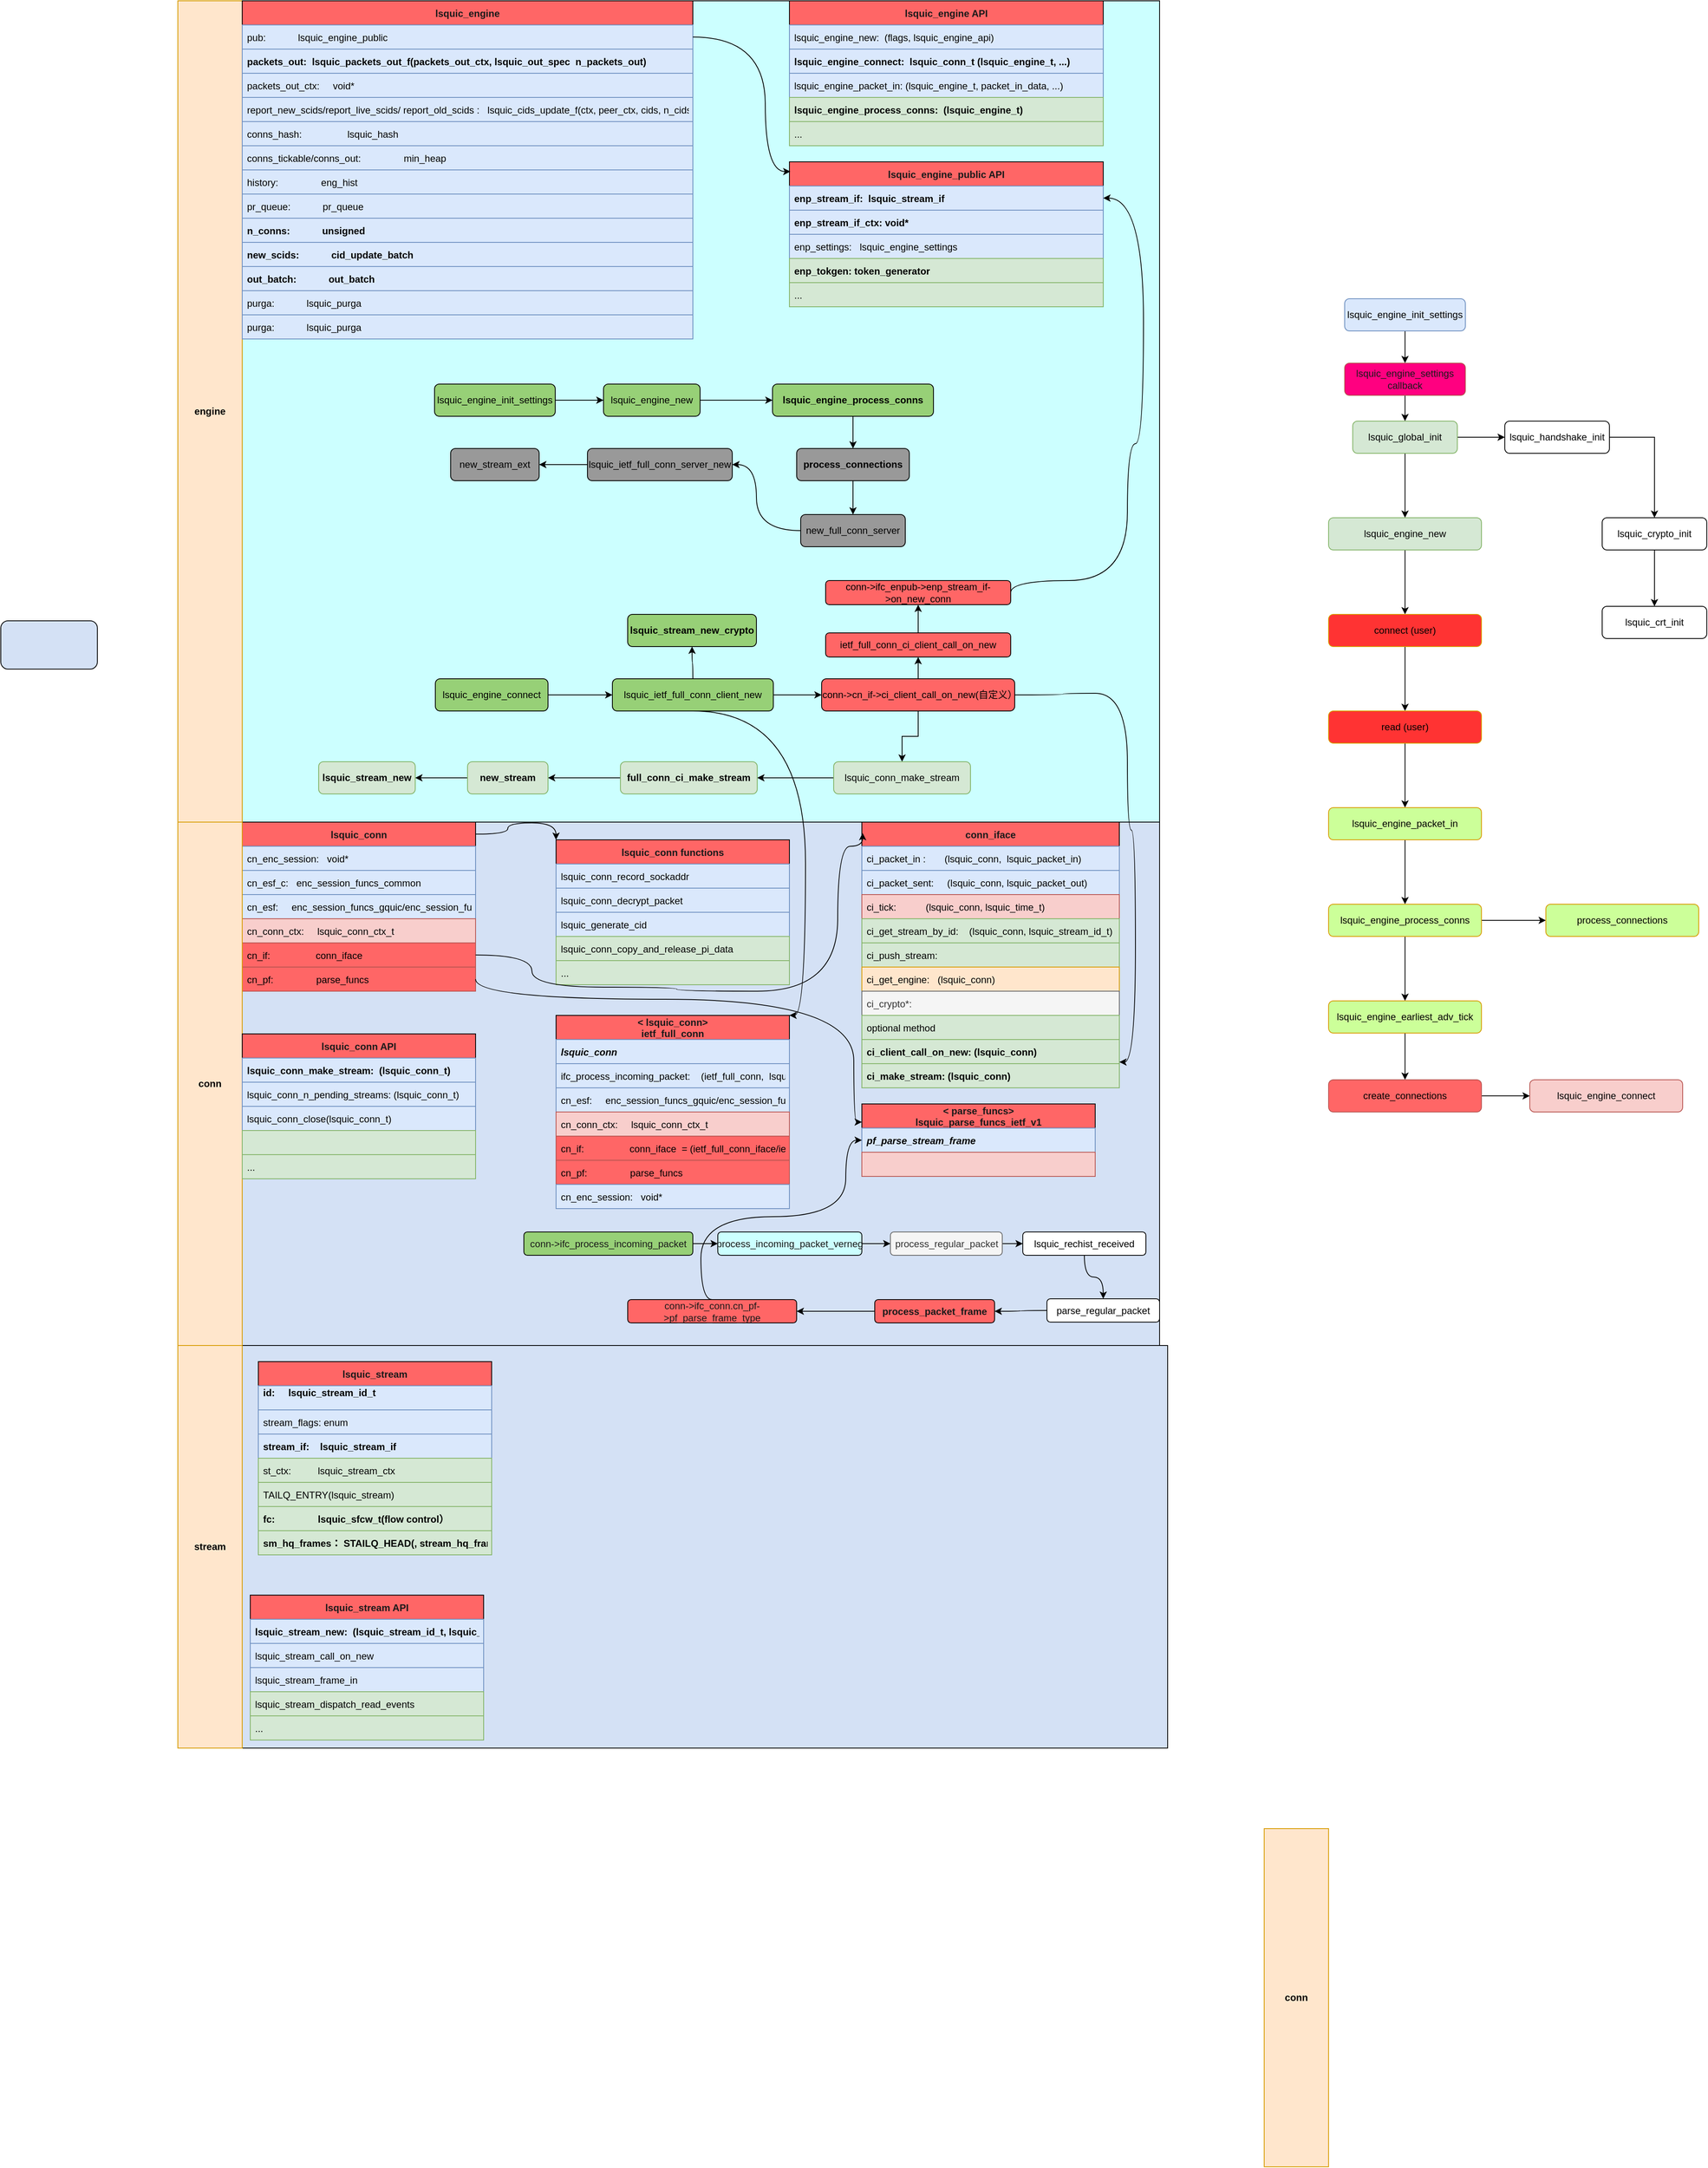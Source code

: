 <mxfile version="16.4.6" type="github">
  <diagram id="C5RBs43oDa-KdzZeNtuy" name="Page-1">
    <mxGraphModel dx="2599" dy="1695" grid="1" gridSize="10" guides="1" tooltips="1" connect="1" arrows="1" fold="1" page="1" pageScale="1" pageWidth="827" pageHeight="1169" math="0" shadow="0">
      <root>
        <mxCell id="WIyWlLk6GJQsqaUBKTNV-0" />
        <mxCell id="WIyWlLk6GJQsqaUBKTNV-1" parent="WIyWlLk6GJQsqaUBKTNV-0" />
        <mxCell id="4xCX12L7EcoQOhcVFHO0-174" value="" style="rounded=0;whiteSpace=wrap;html=1;fontColor=#1A1A1A;fillColor=#D4E1F5;" vertex="1" parent="WIyWlLk6GJQsqaUBKTNV-1">
          <mxGeometry x="-1220" y="1310" width="1150" height="500" as="geometry" />
        </mxCell>
        <mxCell id="4xCX12L7EcoQOhcVFHO0-98" value="" style="rounded=0;whiteSpace=wrap;html=1;fontColor=#1A1A1A;fillColor=#CCFFFF;" vertex="1" parent="WIyWlLk6GJQsqaUBKTNV-1">
          <mxGeometry x="-1220" y="-360" width="1140" height="1020" as="geometry" />
        </mxCell>
        <mxCell id="4xCX12L7EcoQOhcVFHO0-67" value="" style="rounded=0;whiteSpace=wrap;html=1;fontColor=#1A1A1A;fillColor=#D4E1F5;" vertex="1" parent="WIyWlLk6GJQsqaUBKTNV-1">
          <mxGeometry x="-1220" y="660" width="1140" height="650" as="geometry" />
        </mxCell>
        <mxCell id="4xCX12L7EcoQOhcVFHO0-2" value="" style="edgeStyle=orthogonalEdgeStyle;rounded=0;orthogonalLoop=1;jettySize=auto;html=1;" edge="1" parent="WIyWlLk6GJQsqaUBKTNV-1" source="WIyWlLk6GJQsqaUBKTNV-3" target="WIyWlLk6GJQsqaUBKTNV-7">
          <mxGeometry relative="1" as="geometry" />
        </mxCell>
        <mxCell id="4xCX12L7EcoQOhcVFHO0-10" value="" style="edgeStyle=orthogonalEdgeStyle;rounded=0;orthogonalLoop=1;jettySize=auto;html=1;" edge="1" parent="WIyWlLk6GJQsqaUBKTNV-1" source="WIyWlLk6GJQsqaUBKTNV-3" target="4xCX12L7EcoQOhcVFHO0-9">
          <mxGeometry relative="1" as="geometry" />
        </mxCell>
        <mxCell id="WIyWlLk6GJQsqaUBKTNV-3" value="lsquic_global_init" style="rounded=1;whiteSpace=wrap;html=1;fontSize=12;glass=0;strokeWidth=1;shadow=0;fillColor=#d5e8d4;strokeColor=#82b366;" parent="WIyWlLk6GJQsqaUBKTNV-1" vertex="1">
          <mxGeometry x="160" y="162" width="130" height="40" as="geometry" />
        </mxCell>
        <mxCell id="4xCX12L7EcoQOhcVFHO0-6" value="" style="edgeStyle=orthogonalEdgeStyle;rounded=0;orthogonalLoop=1;jettySize=auto;html=1;" edge="1" parent="WIyWlLk6GJQsqaUBKTNV-1" source="WIyWlLk6GJQsqaUBKTNV-7" target="4xCX12L7EcoQOhcVFHO0-5">
          <mxGeometry relative="1" as="geometry">
            <Array as="points">
              <mxPoint x="535" y="182" />
            </Array>
          </mxGeometry>
        </mxCell>
        <mxCell id="WIyWlLk6GJQsqaUBKTNV-7" value="lsquic_handshake_init" style="rounded=1;whiteSpace=wrap;html=1;fontSize=12;glass=0;strokeWidth=1;shadow=0;" parent="WIyWlLk6GJQsqaUBKTNV-1" vertex="1">
          <mxGeometry x="349" y="162" width="130" height="40" as="geometry" />
        </mxCell>
        <mxCell id="4xCX12L7EcoQOhcVFHO0-8" value="" style="edgeStyle=orthogonalEdgeStyle;rounded=0;orthogonalLoop=1;jettySize=auto;html=1;" edge="1" parent="WIyWlLk6GJQsqaUBKTNV-1" source="4xCX12L7EcoQOhcVFHO0-5" target="4xCX12L7EcoQOhcVFHO0-7">
          <mxGeometry relative="1" as="geometry" />
        </mxCell>
        <mxCell id="4xCX12L7EcoQOhcVFHO0-5" value="lsquic_crypto_init" style="rounded=1;whiteSpace=wrap;html=1;fontSize=12;glass=0;strokeWidth=1;shadow=0;" vertex="1" parent="WIyWlLk6GJQsqaUBKTNV-1">
          <mxGeometry x="470" y="282" width="130" height="40" as="geometry" />
        </mxCell>
        <mxCell id="4xCX12L7EcoQOhcVFHO0-7" value="lsquic_crt_init" style="rounded=1;whiteSpace=wrap;html=1;fontSize=12;glass=0;strokeWidth=1;shadow=0;" vertex="1" parent="WIyWlLk6GJQsqaUBKTNV-1">
          <mxGeometry x="470" y="392" width="130" height="40" as="geometry" />
        </mxCell>
        <mxCell id="4xCX12L7EcoQOhcVFHO0-25" value="" style="edgeStyle=orthogonalEdgeStyle;rounded=0;orthogonalLoop=1;jettySize=auto;html=1;shadow=0;fontColor=#1A1A1A;" edge="1" parent="WIyWlLk6GJQsqaUBKTNV-1" source="4xCX12L7EcoQOhcVFHO0-9" target="4xCX12L7EcoQOhcVFHO0-24">
          <mxGeometry relative="1" as="geometry" />
        </mxCell>
        <mxCell id="4xCX12L7EcoQOhcVFHO0-9" value="lsquic_engine_new" style="rounded=1;whiteSpace=wrap;html=1;fontSize=12;glass=0;strokeWidth=1;shadow=0;fillColor=#d5e8d4;strokeColor=#82b366;" vertex="1" parent="WIyWlLk6GJQsqaUBKTNV-1">
          <mxGeometry x="130" y="282" width="190" height="40" as="geometry" />
        </mxCell>
        <mxCell id="4xCX12L7EcoQOhcVFHO0-22" value="" style="edgeStyle=orthogonalEdgeStyle;rounded=0;orthogonalLoop=1;jettySize=auto;html=1;shadow=0;" edge="1" parent="WIyWlLk6GJQsqaUBKTNV-1" source="4xCX12L7EcoQOhcVFHO0-15" target="4xCX12L7EcoQOhcVFHO0-21">
          <mxGeometry relative="1" as="geometry" />
        </mxCell>
        <mxCell id="4xCX12L7EcoQOhcVFHO0-15" value="lsquic_engine_init_settings" style="rounded=1;whiteSpace=wrap;html=1;fontSize=12;glass=0;strokeWidth=1;shadow=0;fillColor=#dae8fc;strokeColor=#6c8ebf;" vertex="1" parent="WIyWlLk6GJQsqaUBKTNV-1">
          <mxGeometry x="150" y="10" width="150" height="40" as="geometry" />
        </mxCell>
        <mxCell id="4xCX12L7EcoQOhcVFHO0-23" value="" style="edgeStyle=orthogonalEdgeStyle;rounded=0;orthogonalLoop=1;jettySize=auto;html=1;shadow=0;" edge="1" parent="WIyWlLk6GJQsqaUBKTNV-1" source="4xCX12L7EcoQOhcVFHO0-21" target="WIyWlLk6GJQsqaUBKTNV-3">
          <mxGeometry relative="1" as="geometry" />
        </mxCell>
        <mxCell id="4xCX12L7EcoQOhcVFHO0-21" value="&lt;font color=&quot;#1a1a1a&quot;&gt;lsquic_engine_settings callback&lt;/font&gt;" style="rounded=1;whiteSpace=wrap;html=1;fontSize=12;glass=0;strokeWidth=1;shadow=0;fillColor=#FF0080;strokeColor=#b85450;" vertex="1" parent="WIyWlLk6GJQsqaUBKTNV-1">
          <mxGeometry x="150" y="90" width="150" height="40" as="geometry" />
        </mxCell>
        <mxCell id="4xCX12L7EcoQOhcVFHO0-27" value="" style="edgeStyle=orthogonalEdgeStyle;rounded=0;orthogonalLoop=1;jettySize=auto;html=1;shadow=0;fontColor=#1A1A1A;" edge="1" parent="WIyWlLk6GJQsqaUBKTNV-1" source="4xCX12L7EcoQOhcVFHO0-24" target="4xCX12L7EcoQOhcVFHO0-26">
          <mxGeometry relative="1" as="geometry" />
        </mxCell>
        <mxCell id="4xCX12L7EcoQOhcVFHO0-24" value="connect (user)" style="rounded=1;whiteSpace=wrap;html=1;fontSize=12;glass=0;strokeWidth=1;shadow=0;fillColor=#FF3333;strokeColor=#d79b00;" vertex="1" parent="WIyWlLk6GJQsqaUBKTNV-1">
          <mxGeometry x="130" y="402" width="190" height="40" as="geometry" />
        </mxCell>
        <mxCell id="4xCX12L7EcoQOhcVFHO0-29" value="" style="edgeStyle=orthogonalEdgeStyle;rounded=0;orthogonalLoop=1;jettySize=auto;html=1;shadow=0;fontColor=#1A1A1A;" edge="1" parent="WIyWlLk6GJQsqaUBKTNV-1" source="4xCX12L7EcoQOhcVFHO0-26" target="4xCX12L7EcoQOhcVFHO0-28">
          <mxGeometry relative="1" as="geometry" />
        </mxCell>
        <mxCell id="4xCX12L7EcoQOhcVFHO0-26" value="read (user)" style="rounded=1;whiteSpace=wrap;html=1;fontSize=12;glass=0;strokeWidth=1;shadow=0;fillColor=#FF3333;strokeColor=#d79b00;" vertex="1" parent="WIyWlLk6GJQsqaUBKTNV-1">
          <mxGeometry x="130" y="522" width="190" height="40" as="geometry" />
        </mxCell>
        <mxCell id="4xCX12L7EcoQOhcVFHO0-31" value="" style="edgeStyle=orthogonalEdgeStyle;rounded=0;orthogonalLoop=1;jettySize=auto;html=1;shadow=0;fontColor=#1A1A1A;" edge="1" parent="WIyWlLk6GJQsqaUBKTNV-1" source="4xCX12L7EcoQOhcVFHO0-28" target="4xCX12L7EcoQOhcVFHO0-30">
          <mxGeometry relative="1" as="geometry" />
        </mxCell>
        <mxCell id="4xCX12L7EcoQOhcVFHO0-28" value="lsquic_engine_packet_in" style="rounded=1;whiteSpace=wrap;html=1;fontSize=12;glass=0;strokeWidth=1;shadow=0;fillColor=#CCFF99;strokeColor=#d79b00;" vertex="1" parent="WIyWlLk6GJQsqaUBKTNV-1">
          <mxGeometry x="130" y="642" width="190" height="40" as="geometry" />
        </mxCell>
        <mxCell id="4xCX12L7EcoQOhcVFHO0-33" value="" style="edgeStyle=orthogonalEdgeStyle;rounded=0;orthogonalLoop=1;jettySize=auto;html=1;shadow=0;fontColor=#1A1A1A;" edge="1" parent="WIyWlLk6GJQsqaUBKTNV-1" source="4xCX12L7EcoQOhcVFHO0-30" target="4xCX12L7EcoQOhcVFHO0-32">
          <mxGeometry relative="1" as="geometry" />
        </mxCell>
        <mxCell id="4xCX12L7EcoQOhcVFHO0-35" value="" style="edgeStyle=orthogonalEdgeStyle;rounded=0;orthogonalLoop=1;jettySize=auto;html=1;shadow=0;fontColor=#1A1A1A;" edge="1" parent="WIyWlLk6GJQsqaUBKTNV-1" source="4xCX12L7EcoQOhcVFHO0-30" target="4xCX12L7EcoQOhcVFHO0-34">
          <mxGeometry relative="1" as="geometry" />
        </mxCell>
        <mxCell id="4xCX12L7EcoQOhcVFHO0-30" value="lsquic_engine_process_conns" style="rounded=1;whiteSpace=wrap;html=1;fontSize=12;glass=0;strokeWidth=1;shadow=0;fillColor=#CCFF99;strokeColor=#d79b00;" vertex="1" parent="WIyWlLk6GJQsqaUBKTNV-1">
          <mxGeometry x="130" y="762" width="190" height="40" as="geometry" />
        </mxCell>
        <mxCell id="4xCX12L7EcoQOhcVFHO0-32" value="process_connections" style="rounded=1;whiteSpace=wrap;html=1;fontSize=12;glass=0;strokeWidth=1;shadow=0;fillColor=#CCFF99;strokeColor=#d79b00;" vertex="1" parent="WIyWlLk6GJQsqaUBKTNV-1">
          <mxGeometry x="400" y="762" width="190" height="40" as="geometry" />
        </mxCell>
        <mxCell id="4xCX12L7EcoQOhcVFHO0-40" value="" style="edgeStyle=orthogonalEdgeStyle;rounded=0;orthogonalLoop=1;jettySize=auto;html=1;shadow=0;fontColor=#1A1A1A;" edge="1" parent="WIyWlLk6GJQsqaUBKTNV-1" source="4xCX12L7EcoQOhcVFHO0-34" target="4xCX12L7EcoQOhcVFHO0-38">
          <mxGeometry relative="1" as="geometry" />
        </mxCell>
        <mxCell id="4xCX12L7EcoQOhcVFHO0-34" value="lsquic_engine_earliest_adv_tick" style="rounded=1;whiteSpace=wrap;html=1;fontSize=12;glass=0;strokeWidth=1;shadow=0;fillColor=#CCFF99;strokeColor=#d79b00;" vertex="1" parent="WIyWlLk6GJQsqaUBKTNV-1">
          <mxGeometry x="130" y="882" width="190" height="40" as="geometry" />
        </mxCell>
        <mxCell id="4xCX12L7EcoQOhcVFHO0-36" value="lsquic_engine_connect" style="rounded=1;whiteSpace=wrap;html=1;fontSize=12;glass=0;strokeWidth=1;shadow=0;fillColor=#f8cecc;strokeColor=#b85450;" vertex="1" parent="WIyWlLk6GJQsqaUBKTNV-1">
          <mxGeometry x="380" y="980" width="190" height="40" as="geometry" />
        </mxCell>
        <mxCell id="4xCX12L7EcoQOhcVFHO0-41" value="" style="edgeStyle=orthogonalEdgeStyle;rounded=0;orthogonalLoop=1;jettySize=auto;html=1;shadow=0;fontColor=#1A1A1A;" edge="1" parent="WIyWlLk6GJQsqaUBKTNV-1" source="4xCX12L7EcoQOhcVFHO0-38" target="4xCX12L7EcoQOhcVFHO0-36">
          <mxGeometry relative="1" as="geometry" />
        </mxCell>
        <mxCell id="4xCX12L7EcoQOhcVFHO0-38" value="create_connections" style="rounded=1;whiteSpace=wrap;html=1;fontSize=12;glass=0;strokeWidth=1;shadow=0;fillColor=#FF6666;strokeColor=#b85450;" vertex="1" parent="WIyWlLk6GJQsqaUBKTNV-1">
          <mxGeometry x="130" y="980" width="190" height="40" as="geometry" />
        </mxCell>
        <mxCell id="4xCX12L7EcoQOhcVFHO0-64" value="" style="edgeStyle=orthogonalEdgeStyle;rounded=0;orthogonalLoop=1;jettySize=auto;html=1;shadow=0;fontColor=#1A1A1A;exitX=1;exitY=0.071;exitDx=0;exitDy=0;exitPerimeter=0;entryX=0;entryY=0;entryDx=0;entryDy=0;curved=1;" edge="1" parent="WIyWlLk6GJQsqaUBKTNV-1" source="4xCX12L7EcoQOhcVFHO0-46" target="4xCX12L7EcoQOhcVFHO0-58">
          <mxGeometry relative="1" as="geometry">
            <Array as="points">
              <mxPoint x="-890" y="675" />
              <mxPoint x="-890" y="661" />
            </Array>
          </mxGeometry>
        </mxCell>
        <mxCell id="4xCX12L7EcoQOhcVFHO0-46" value="lsquic_conn" style="swimlane;fontStyle=1;childLayout=stackLayout;horizontal=1;startSize=30;horizontalStack=0;resizeParent=1;resizeParentMax=0;resizeLast=0;collapsible=1;marginBottom=0;fontColor=#1A1A1A;fillColor=#FF6666;" vertex="1" parent="WIyWlLk6GJQsqaUBKTNV-1">
          <mxGeometry x="-1220" y="660" width="290" height="210" as="geometry" />
        </mxCell>
        <mxCell id="4xCX12L7EcoQOhcVFHO0-47" value="cn_enc_session:   void*" style="text;strokeColor=#6c8ebf;fillColor=#dae8fc;align=left;verticalAlign=middle;spacingLeft=4;spacingRight=4;overflow=hidden;points=[[0,0.5],[1,0.5]];portConstraint=eastwest;rotatable=0;" vertex="1" parent="4xCX12L7EcoQOhcVFHO0-46">
          <mxGeometry y="30" width="290" height="30" as="geometry" />
        </mxCell>
        <mxCell id="4xCX12L7EcoQOhcVFHO0-48" value="cn_esf_c:   enc_session_funcs_common" style="text;strokeColor=#6c8ebf;fillColor=#dae8fc;align=left;verticalAlign=middle;spacingLeft=4;spacingRight=4;overflow=hidden;points=[[0,0.5],[1,0.5]];portConstraint=eastwest;rotatable=0;" vertex="1" parent="4xCX12L7EcoQOhcVFHO0-46">
          <mxGeometry y="60" width="290" height="30" as="geometry" />
        </mxCell>
        <mxCell id="4xCX12L7EcoQOhcVFHO0-49" value="cn_esf:     enc_session_funcs_gquic/enc_session_funcs_iquic" style="text;strokeColor=#6c8ebf;fillColor=#dae8fc;align=left;verticalAlign=middle;spacingLeft=4;spacingRight=4;overflow=hidden;points=[[0,0.5],[1,0.5]];portConstraint=eastwest;rotatable=0;" vertex="1" parent="4xCX12L7EcoQOhcVFHO0-46">
          <mxGeometry y="90" width="290" height="30" as="geometry" />
        </mxCell>
        <mxCell id="4xCX12L7EcoQOhcVFHO0-50" value="cn_conn_ctx:     lsquic_conn_ctx_t" style="text;strokeColor=#b85450;fillColor=#f8cecc;align=left;verticalAlign=middle;spacingLeft=4;spacingRight=4;overflow=hidden;points=[[0,0.5],[1,0.5]];portConstraint=eastwest;rotatable=0;" vertex="1" parent="4xCX12L7EcoQOhcVFHO0-46">
          <mxGeometry y="120" width="290" height="30" as="geometry" />
        </mxCell>
        <mxCell id="4xCX12L7EcoQOhcVFHO0-56" value="cn_if:                 conn_iface" style="text;strokeColor=#b85450;fillColor=#FF6666;align=left;verticalAlign=middle;spacingLeft=4;spacingRight=4;overflow=hidden;points=[[0,0.5],[1,0.5]];portConstraint=eastwest;rotatable=0;" vertex="1" parent="4xCX12L7EcoQOhcVFHO0-46">
          <mxGeometry y="150" width="290" height="30" as="geometry" />
        </mxCell>
        <mxCell id="4xCX12L7EcoQOhcVFHO0-65" value="cn_pf:                parse_funcs" style="text;strokeColor=#b85450;fillColor=#FF6666;align=left;verticalAlign=middle;spacingLeft=4;spacingRight=4;overflow=hidden;points=[[0,0.5],[1,0.5]];portConstraint=eastwest;rotatable=0;" vertex="1" parent="4xCX12L7EcoQOhcVFHO0-46">
          <mxGeometry y="180" width="290" height="30" as="geometry" />
        </mxCell>
        <mxCell id="4xCX12L7EcoQOhcVFHO0-58" value="lsquic_conn functions" style="swimlane;fontStyle=1;childLayout=stackLayout;horizontal=1;startSize=30;horizontalStack=0;resizeParent=1;resizeParentMax=0;resizeLast=0;collapsible=1;marginBottom=0;fontColor=#1A1A1A;fillColor=#FF6666;" vertex="1" parent="WIyWlLk6GJQsqaUBKTNV-1">
          <mxGeometry x="-830" y="682" width="290" height="180" as="geometry" />
        </mxCell>
        <mxCell id="4xCX12L7EcoQOhcVFHO0-59" value="lsquic_conn_record_sockaddr" style="text;strokeColor=#6c8ebf;fillColor=#dae8fc;align=left;verticalAlign=middle;spacingLeft=4;spacingRight=4;overflow=hidden;points=[[0,0.5],[1,0.5]];portConstraint=eastwest;rotatable=0;" vertex="1" parent="4xCX12L7EcoQOhcVFHO0-58">
          <mxGeometry y="30" width="290" height="30" as="geometry" />
        </mxCell>
        <mxCell id="4xCX12L7EcoQOhcVFHO0-60" value="lsquic_conn_decrypt_packet" style="text;strokeColor=#6c8ebf;fillColor=#dae8fc;align=left;verticalAlign=middle;spacingLeft=4;spacingRight=4;overflow=hidden;points=[[0,0.5],[1,0.5]];portConstraint=eastwest;rotatable=0;" vertex="1" parent="4xCX12L7EcoQOhcVFHO0-58">
          <mxGeometry y="60" width="290" height="30" as="geometry" />
        </mxCell>
        <mxCell id="4xCX12L7EcoQOhcVFHO0-61" value="lsquic_generate_cid" style="text;strokeColor=#6c8ebf;fillColor=#dae8fc;align=left;verticalAlign=middle;spacingLeft=4;spacingRight=4;overflow=hidden;points=[[0,0.5],[1,0.5]];portConstraint=eastwest;rotatable=0;" vertex="1" parent="4xCX12L7EcoQOhcVFHO0-58">
          <mxGeometry y="90" width="290" height="30" as="geometry" />
        </mxCell>
        <mxCell id="4xCX12L7EcoQOhcVFHO0-62" value="lsquic_conn_copy_and_release_pi_data" style="text;strokeColor=#82b366;fillColor=#d5e8d4;align=left;verticalAlign=middle;spacingLeft=4;spacingRight=4;overflow=hidden;points=[[0,0.5],[1,0.5]];portConstraint=eastwest;rotatable=0;" vertex="1" parent="4xCX12L7EcoQOhcVFHO0-58">
          <mxGeometry y="120" width="290" height="30" as="geometry" />
        </mxCell>
        <mxCell id="4xCX12L7EcoQOhcVFHO0-63" value="..." style="text;strokeColor=#82b366;fillColor=#d5e8d4;align=left;verticalAlign=middle;spacingLeft=4;spacingRight=4;overflow=hidden;points=[[0,0.5],[1,0.5]];portConstraint=eastwest;rotatable=0;" vertex="1" parent="4xCX12L7EcoQOhcVFHO0-58">
          <mxGeometry y="150" width="290" height="30" as="geometry" />
        </mxCell>
        <mxCell id="4xCX12L7EcoQOhcVFHO0-68" value="&lt;b&gt;conn&lt;/b&gt;" style="rounded=0;whiteSpace=wrap;html=1;fillColor=#ffe6cc;strokeColor=#d79b00;" vertex="1" parent="WIyWlLk6GJQsqaUBKTNV-1">
          <mxGeometry x="-1300" y="660" width="80" height="650" as="geometry" />
        </mxCell>
        <mxCell id="4xCX12L7EcoQOhcVFHO0-77" value="conn_iface" style="swimlane;fontStyle=1;childLayout=stackLayout;horizontal=1;startSize=30;horizontalStack=0;resizeParent=1;resizeParentMax=0;resizeLast=0;collapsible=1;marginBottom=0;fontColor=#1A1A1A;fillColor=#FF6666;" vertex="1" parent="WIyWlLk6GJQsqaUBKTNV-1">
          <mxGeometry x="-450" y="660" width="320" height="330" as="geometry" />
        </mxCell>
        <mxCell id="4xCX12L7EcoQOhcVFHO0-78" value="ci_packet_in :       (lsquic_conn,  lsquic_packet_in)" style="text;strokeColor=#6c8ebf;fillColor=#dae8fc;align=left;verticalAlign=middle;spacingLeft=4;spacingRight=4;overflow=hidden;points=[[0,0.5],[1,0.5]];portConstraint=eastwest;rotatable=0;" vertex="1" parent="4xCX12L7EcoQOhcVFHO0-77">
          <mxGeometry y="30" width="320" height="30" as="geometry" />
        </mxCell>
        <mxCell id="4xCX12L7EcoQOhcVFHO0-79" value="ci_packet_sent:     (lsquic_conn, lsquic_packet_out)" style="text;strokeColor=#6c8ebf;fillColor=#dae8fc;align=left;verticalAlign=middle;spacingLeft=4;spacingRight=4;overflow=hidden;points=[[0,0.5],[1,0.5]];portConstraint=eastwest;rotatable=0;" vertex="1" parent="4xCX12L7EcoQOhcVFHO0-77">
          <mxGeometry y="60" width="320" height="30" as="geometry" />
        </mxCell>
        <mxCell id="4xCX12L7EcoQOhcVFHO0-80" value="ci_tick:           (lsquic_conn, lsquic_time_t) " style="text;strokeColor=#b85450;fillColor=#f8cecc;align=left;verticalAlign=middle;spacingLeft=4;spacingRight=4;overflow=hidden;points=[[0,0.5],[1,0.5]];portConstraint=eastwest;rotatable=0;" vertex="1" parent="4xCX12L7EcoQOhcVFHO0-77">
          <mxGeometry y="90" width="320" height="30" as="geometry" />
        </mxCell>
        <mxCell id="4xCX12L7EcoQOhcVFHO0-81" value="ci_get_stream_by_id:    (lsquic_conn, lsquic_stream_id_t)" style="text;strokeColor=#82b366;fillColor=#d5e8d4;align=left;verticalAlign=middle;spacingLeft=4;spacingRight=4;overflow=hidden;points=[[0,0.5],[1,0.5]];portConstraint=eastwest;rotatable=0;" vertex="1" parent="4xCX12L7EcoQOhcVFHO0-77">
          <mxGeometry y="120" width="320" height="30" as="geometry" />
        </mxCell>
        <mxCell id="4xCX12L7EcoQOhcVFHO0-92" value="ci_push_stream: " style="text;strokeColor=#82b366;fillColor=#d5e8d4;align=left;verticalAlign=middle;spacingLeft=4;spacingRight=4;overflow=hidden;points=[[0,0.5],[1,0.5]];portConstraint=eastwest;rotatable=0;" vertex="1" parent="4xCX12L7EcoQOhcVFHO0-77">
          <mxGeometry y="150" width="320" height="30" as="geometry" />
        </mxCell>
        <mxCell id="4xCX12L7EcoQOhcVFHO0-82" value="ci_get_engine:   (lsquic_conn)" style="text;strokeColor=#d79b00;fillColor=#ffe6cc;align=left;verticalAlign=middle;spacingLeft=4;spacingRight=4;overflow=hidden;points=[[0,0.5],[1,0.5]];portConstraint=eastwest;rotatable=0;" vertex="1" parent="4xCX12L7EcoQOhcVFHO0-77">
          <mxGeometry y="180" width="320" height="30" as="geometry" />
        </mxCell>
        <mxCell id="4xCX12L7EcoQOhcVFHO0-91" value="ci_crypto*: " style="text;strokeColor=#666666;fillColor=#f5f5f5;align=left;verticalAlign=middle;spacingLeft=4;spacingRight=4;overflow=hidden;points=[[0,0.5],[1,0.5]];portConstraint=eastwest;rotatable=0;fontColor=#333333;" vertex="1" parent="4xCX12L7EcoQOhcVFHO0-77">
          <mxGeometry y="210" width="320" height="30" as="geometry" />
        </mxCell>
        <mxCell id="4xCX12L7EcoQOhcVFHO0-83" value="optional method" style="text;strokeColor=#82b366;fillColor=#d5e8d4;align=left;verticalAlign=middle;spacingLeft=4;spacingRight=4;overflow=hidden;points=[[0,0.5],[1,0.5]];portConstraint=eastwest;rotatable=0;" vertex="1" parent="4xCX12L7EcoQOhcVFHO0-77">
          <mxGeometry y="240" width="320" height="30" as="geometry" />
        </mxCell>
        <mxCell id="4xCX12L7EcoQOhcVFHO0-164" value="ci_client_call_on_new: (lsquic_conn)" style="text;strokeColor=#82b366;fillColor=#d5e8d4;align=left;verticalAlign=middle;spacingLeft=4;spacingRight=4;overflow=hidden;points=[[0,0.5],[1,0.5]];portConstraint=eastwest;rotatable=0;fontStyle=1" vertex="1" parent="4xCX12L7EcoQOhcVFHO0-77">
          <mxGeometry y="270" width="320" height="30" as="geometry" />
        </mxCell>
        <mxCell id="4xCX12L7EcoQOhcVFHO0-195" value="ci_make_stream: (lsquic_conn)" style="text;strokeColor=#82b366;fillColor=#d5e8d4;align=left;verticalAlign=middle;spacingLeft=4;spacingRight=4;overflow=hidden;points=[[0,0.5],[1,0.5]];portConstraint=eastwest;rotatable=0;fontStyle=1" vertex="1" parent="4xCX12L7EcoQOhcVFHO0-77">
          <mxGeometry y="300" width="320" height="30" as="geometry" />
        </mxCell>
        <mxCell id="4xCX12L7EcoQOhcVFHO0-93" value="" style="endArrow=classic;html=1;rounded=0;shadow=0;fontColor=#1A1A1A;curved=1;exitX=1;exitY=0.5;exitDx=0;exitDy=0;entryX=0.003;entryY=0.041;entryDx=0;entryDy=0;entryPerimeter=0;edgeStyle=orthogonalEdgeStyle;" edge="1" parent="WIyWlLk6GJQsqaUBKTNV-1" source="4xCX12L7EcoQOhcVFHO0-56" target="4xCX12L7EcoQOhcVFHO0-77">
          <mxGeometry width="50" height="50" relative="1" as="geometry">
            <mxPoint x="-820" y="990" as="sourcePoint" />
            <mxPoint x="-770" y="940" as="targetPoint" />
            <Array as="points">
              <mxPoint x="-860" y="825" />
              <mxPoint x="-860" y="865" />
              <mxPoint x="-680" y="865" />
              <mxPoint x="-680" y="870" />
              <mxPoint x="-480" y="870" />
              <mxPoint x="-480" y="690" />
              <mxPoint x="-449" y="690" />
            </Array>
          </mxGeometry>
        </mxCell>
        <mxCell id="4xCX12L7EcoQOhcVFHO0-96" value="&lt;b&gt;conn&lt;/b&gt;" style="rounded=0;whiteSpace=wrap;html=1;fillColor=#ffe6cc;strokeColor=#d79b00;" vertex="1" parent="WIyWlLk6GJQsqaUBKTNV-1">
          <mxGeometry x="50" y="1910" width="80" height="420" as="geometry" />
        </mxCell>
        <mxCell id="4xCX12L7EcoQOhcVFHO0-97" value="&lt;b&gt;engine&lt;/b&gt;" style="rounded=0;whiteSpace=wrap;html=1;fillColor=#ffe6cc;strokeColor=#d79b00;" vertex="1" parent="WIyWlLk6GJQsqaUBKTNV-1">
          <mxGeometry x="-1300" y="-360" width="80" height="1020" as="geometry" />
        </mxCell>
        <mxCell id="4xCX12L7EcoQOhcVFHO0-99" value="lsquic_engine" style="swimlane;fontStyle=1;childLayout=stackLayout;horizontal=1;startSize=30;horizontalStack=0;resizeParent=1;resizeParentMax=0;resizeLast=0;collapsible=1;marginBottom=0;fontColor=#1A1A1A;fillColor=#FF6666;" vertex="1" parent="WIyWlLk6GJQsqaUBKTNV-1">
          <mxGeometry x="-1220" y="-360" width="560" height="420" as="geometry" />
        </mxCell>
        <mxCell id="4xCX12L7EcoQOhcVFHO0-100" value="pub:            lsquic_engine_public" style="text;strokeColor=#6c8ebf;fillColor=#dae8fc;align=left;verticalAlign=middle;spacingLeft=4;spacingRight=4;overflow=hidden;points=[[0,0.5],[1,0.5]];portConstraint=eastwest;rotatable=0;" vertex="1" parent="4xCX12L7EcoQOhcVFHO0-99">
          <mxGeometry y="30" width="560" height="30" as="geometry" />
        </mxCell>
        <mxCell id="4xCX12L7EcoQOhcVFHO0-101" value="packets_out:  lsquic_packets_out_f(packets_out_ctx, lsquic_out_spec  n_packets_out)" style="text;strokeColor=#6c8ebf;fillColor=#dae8fc;align=left;verticalAlign=middle;spacingLeft=4;spacingRight=4;overflow=hidden;points=[[0,0.5],[1,0.5]];portConstraint=eastwest;rotatable=0;fontStyle=1" vertex="1" parent="4xCX12L7EcoQOhcVFHO0-99">
          <mxGeometry y="60" width="560" height="30" as="geometry" />
        </mxCell>
        <mxCell id="4xCX12L7EcoQOhcVFHO0-102" value="packets_out_ctx:     void*" style="text;strokeColor=#6c8ebf;fillColor=#dae8fc;align=left;verticalAlign=middle;spacingLeft=4;spacingRight=4;overflow=hidden;points=[[0,0.5],[1,0.5]];portConstraint=eastwest;rotatable=0;" vertex="1" parent="4xCX12L7EcoQOhcVFHO0-99">
          <mxGeometry y="90" width="560" height="30" as="geometry" />
        </mxCell>
        <mxCell id="4xCX12L7EcoQOhcVFHO0-103" value="report_new_scids/report_live_scids/ report_old_scids :   lsquic_cids_update_f(ctx, peer_ctx, cids, n_cids)" style="text;strokeColor=#6c8ebf;fillColor=#dae8fc;align=left;verticalAlign=middle;spacingLeft=4;spacingRight=4;overflow=hidden;points=[[0,0.5],[1,0.5]];portConstraint=eastwest;rotatable=0;" vertex="1" parent="4xCX12L7EcoQOhcVFHO0-99">
          <mxGeometry y="120" width="560" height="30" as="geometry" />
        </mxCell>
        <mxCell id="4xCX12L7EcoQOhcVFHO0-104" value="conns_hash:                 lsquic_hash" style="text;strokeColor=#6c8ebf;fillColor=#dae8fc;align=left;verticalAlign=middle;spacingLeft=4;spacingRight=4;overflow=hidden;points=[[0,0.5],[1,0.5]];portConstraint=eastwest;rotatable=0;" vertex="1" parent="4xCX12L7EcoQOhcVFHO0-99">
          <mxGeometry y="150" width="560" height="30" as="geometry" />
        </mxCell>
        <mxCell id="4xCX12L7EcoQOhcVFHO0-105" value="conns_tickable/conns_out:                min_heap" style="text;strokeColor=#6c8ebf;fillColor=#dae8fc;align=left;verticalAlign=middle;spacingLeft=4;spacingRight=4;overflow=hidden;points=[[0,0.5],[1,0.5]];portConstraint=eastwest;rotatable=0;" vertex="1" parent="4xCX12L7EcoQOhcVFHO0-99">
          <mxGeometry y="180" width="560" height="30" as="geometry" />
        </mxCell>
        <mxCell id="4xCX12L7EcoQOhcVFHO0-106" value="history:                eng_hist" style="text;strokeColor=#6c8ebf;fillColor=#dae8fc;align=left;verticalAlign=middle;spacingLeft=4;spacingRight=4;overflow=hidden;points=[[0,0.5],[1,0.5]];portConstraint=eastwest;rotatable=0;" vertex="1" parent="4xCX12L7EcoQOhcVFHO0-99">
          <mxGeometry y="210" width="560" height="30" as="geometry" />
        </mxCell>
        <mxCell id="4xCX12L7EcoQOhcVFHO0-107" value="pr_queue:            pr_queue" style="text;strokeColor=#6c8ebf;fillColor=#dae8fc;align=left;verticalAlign=middle;spacingLeft=4;spacingRight=4;overflow=hidden;points=[[0,0.5],[1,0.5]];portConstraint=eastwest;rotatable=0;" vertex="1" parent="4xCX12L7EcoQOhcVFHO0-99">
          <mxGeometry y="240" width="560" height="30" as="geometry" />
        </mxCell>
        <mxCell id="4xCX12L7EcoQOhcVFHO0-109" value="n_conns:            unsigned" style="text;strokeColor=#6c8ebf;fillColor=#dae8fc;align=left;verticalAlign=middle;spacingLeft=4;spacingRight=4;overflow=hidden;points=[[0,0.5],[1,0.5]];portConstraint=eastwest;rotatable=0;fontStyle=1" vertex="1" parent="4xCX12L7EcoQOhcVFHO0-99">
          <mxGeometry y="270" width="560" height="30" as="geometry" />
        </mxCell>
        <mxCell id="4xCX12L7EcoQOhcVFHO0-110" value="new_scids:            cid_update_batch" style="text;strokeColor=#6c8ebf;fillColor=#dae8fc;align=left;verticalAlign=middle;spacingLeft=4;spacingRight=4;overflow=hidden;points=[[0,0.5],[1,0.5]];portConstraint=eastwest;rotatable=0;fontStyle=1" vertex="1" parent="4xCX12L7EcoQOhcVFHO0-99">
          <mxGeometry y="300" width="560" height="30" as="geometry" />
        </mxCell>
        <mxCell id="4xCX12L7EcoQOhcVFHO0-111" value="out_batch:            out_batch" style="text;strokeColor=#6c8ebf;fillColor=#dae8fc;align=left;verticalAlign=middle;spacingLeft=4;spacingRight=4;overflow=hidden;points=[[0,0.5],[1,0.5]];portConstraint=eastwest;rotatable=0;fontStyle=1" vertex="1" parent="4xCX12L7EcoQOhcVFHO0-99">
          <mxGeometry y="330" width="560" height="30" as="geometry" />
        </mxCell>
        <mxCell id="4xCX12L7EcoQOhcVFHO0-112" value="purga:            lsquic_purga" style="text;strokeColor=#6c8ebf;fillColor=#dae8fc;align=left;verticalAlign=middle;spacingLeft=4;spacingRight=4;overflow=hidden;points=[[0,0.5],[1,0.5]];portConstraint=eastwest;rotatable=0;" vertex="1" parent="4xCX12L7EcoQOhcVFHO0-99">
          <mxGeometry y="360" width="560" height="30" as="geometry" />
        </mxCell>
        <mxCell id="4xCX12L7EcoQOhcVFHO0-113" value="purga:            lsquic_purga" style="text;strokeColor=#6c8ebf;fillColor=#dae8fc;align=left;verticalAlign=middle;spacingLeft=4;spacingRight=4;overflow=hidden;points=[[0,0.5],[1,0.5]];portConstraint=eastwest;rotatable=0;" vertex="1" parent="4xCX12L7EcoQOhcVFHO0-99">
          <mxGeometry y="390" width="560" height="30" as="geometry" />
        </mxCell>
        <mxCell id="4xCX12L7EcoQOhcVFHO0-114" value="lsquic_engine API" style="swimlane;fontStyle=1;childLayout=stackLayout;horizontal=1;startSize=30;horizontalStack=0;resizeParent=1;resizeParentMax=0;resizeLast=0;collapsible=1;marginBottom=0;fontColor=#1A1A1A;fillColor=#FF6666;" vertex="1" parent="WIyWlLk6GJQsqaUBKTNV-1">
          <mxGeometry x="-540" y="-360" width="390" height="180" as="geometry" />
        </mxCell>
        <mxCell id="4xCX12L7EcoQOhcVFHO0-115" value="lsquic_engine_new:  (flags, lsquic_engine_api)" style="text;strokeColor=#6c8ebf;fillColor=#dae8fc;align=left;verticalAlign=middle;spacingLeft=4;spacingRight=4;overflow=hidden;points=[[0,0.5],[1,0.5]];portConstraint=eastwest;rotatable=0;" vertex="1" parent="4xCX12L7EcoQOhcVFHO0-114">
          <mxGeometry y="30" width="390" height="30" as="geometry" />
        </mxCell>
        <mxCell id="4xCX12L7EcoQOhcVFHO0-116" value="lsquic_engine_connect:  lsquic_conn_t (lsquic_engine_t, ...)" style="text;strokeColor=#6c8ebf;fillColor=#dae8fc;align=left;verticalAlign=middle;spacingLeft=4;spacingRight=4;overflow=hidden;points=[[0,0.5],[1,0.5]];portConstraint=eastwest;rotatable=0;fontStyle=1" vertex="1" parent="4xCX12L7EcoQOhcVFHO0-114">
          <mxGeometry y="60" width="390" height="30" as="geometry" />
        </mxCell>
        <mxCell id="4xCX12L7EcoQOhcVFHO0-117" value="lsquic_engine_packet_in: (lsquic_engine_t, packet_in_data, ...)" style="text;strokeColor=#6c8ebf;fillColor=#dae8fc;align=left;verticalAlign=middle;spacingLeft=4;spacingRight=4;overflow=hidden;points=[[0,0.5],[1,0.5]];portConstraint=eastwest;rotatable=0;" vertex="1" parent="4xCX12L7EcoQOhcVFHO0-114">
          <mxGeometry y="90" width="390" height="30" as="geometry" />
        </mxCell>
        <mxCell id="4xCX12L7EcoQOhcVFHO0-118" value="lsquic_engine_process_conns:  (lsquic_engine_t)" style="text;strokeColor=#82b366;fillColor=#d5e8d4;align=left;verticalAlign=middle;spacingLeft=4;spacingRight=4;overflow=hidden;points=[[0,0.5],[1,0.5]];portConstraint=eastwest;rotatable=0;fontStyle=1" vertex="1" parent="4xCX12L7EcoQOhcVFHO0-114">
          <mxGeometry y="120" width="390" height="30" as="geometry" />
        </mxCell>
        <mxCell id="4xCX12L7EcoQOhcVFHO0-119" value="..." style="text;strokeColor=#82b366;fillColor=#d5e8d4;align=left;verticalAlign=middle;spacingLeft=4;spacingRight=4;overflow=hidden;points=[[0,0.5],[1,0.5]];portConstraint=eastwest;rotatable=0;" vertex="1" parent="4xCX12L7EcoQOhcVFHO0-114">
          <mxGeometry y="150" width="390" height="30" as="geometry" />
        </mxCell>
        <mxCell id="4xCX12L7EcoQOhcVFHO0-120" value="lsquic_conn API" style="swimlane;fontStyle=1;childLayout=stackLayout;horizontal=1;startSize=30;horizontalStack=0;resizeParent=1;resizeParentMax=0;resizeLast=0;collapsible=1;marginBottom=0;fontColor=#1A1A1A;fillColor=#FF6666;" vertex="1" parent="WIyWlLk6GJQsqaUBKTNV-1">
          <mxGeometry x="-1220" y="923" width="290" height="180" as="geometry" />
        </mxCell>
        <mxCell id="4xCX12L7EcoQOhcVFHO0-121" value="lsquic_conn_make_stream:  (lsquic_conn_t)" style="text;strokeColor=#6c8ebf;fillColor=#dae8fc;align=left;verticalAlign=middle;spacingLeft=4;spacingRight=4;overflow=hidden;points=[[0,0.5],[1,0.5]];portConstraint=eastwest;rotatable=0;fontStyle=1" vertex="1" parent="4xCX12L7EcoQOhcVFHO0-120">
          <mxGeometry y="30" width="290" height="30" as="geometry" />
        </mxCell>
        <mxCell id="4xCX12L7EcoQOhcVFHO0-122" value="lsquic_conn_n_pending_streams: (lsquic_conn_t)" style="text;strokeColor=#6c8ebf;fillColor=#dae8fc;align=left;verticalAlign=middle;spacingLeft=4;spacingRight=4;overflow=hidden;points=[[0,0.5],[1,0.5]];portConstraint=eastwest;rotatable=0;fontStyle=0" vertex="1" parent="4xCX12L7EcoQOhcVFHO0-120">
          <mxGeometry y="60" width="290" height="30" as="geometry" />
        </mxCell>
        <mxCell id="4xCX12L7EcoQOhcVFHO0-123" value="lsquic_conn_close(lsquic_conn_t)" style="text;strokeColor=#6c8ebf;fillColor=#dae8fc;align=left;verticalAlign=middle;spacingLeft=4;spacingRight=4;overflow=hidden;points=[[0,0.5],[1,0.5]];portConstraint=eastwest;rotatable=0;" vertex="1" parent="4xCX12L7EcoQOhcVFHO0-120">
          <mxGeometry y="90" width="290" height="30" as="geometry" />
        </mxCell>
        <mxCell id="4xCX12L7EcoQOhcVFHO0-124" value="" style="text;strokeColor=#82b366;fillColor=#d5e8d4;align=left;verticalAlign=middle;spacingLeft=4;spacingRight=4;overflow=hidden;points=[[0,0.5],[1,0.5]];portConstraint=eastwest;rotatable=0;" vertex="1" parent="4xCX12L7EcoQOhcVFHO0-120">
          <mxGeometry y="120" width="290" height="30" as="geometry" />
        </mxCell>
        <mxCell id="4xCX12L7EcoQOhcVFHO0-125" value="..." style="text;strokeColor=#82b366;fillColor=#d5e8d4;align=left;verticalAlign=middle;spacingLeft=4;spacingRight=4;overflow=hidden;points=[[0,0.5],[1,0.5]];portConstraint=eastwest;rotatable=0;" vertex="1" parent="4xCX12L7EcoQOhcVFHO0-120">
          <mxGeometry y="150" width="290" height="30" as="geometry" />
        </mxCell>
        <mxCell id="4xCX12L7EcoQOhcVFHO0-126" value="" style="rounded=1;whiteSpace=wrap;html=1;fontColor=#1A1A1A;fillColor=#D4E1F5;" vertex="1" parent="WIyWlLk6GJQsqaUBKTNV-1">
          <mxGeometry x="-1520" y="410" width="120" height="60" as="geometry" />
        </mxCell>
        <mxCell id="4xCX12L7EcoQOhcVFHO0-129" value="" style="edgeStyle=orthogonalEdgeStyle;rounded=0;orthogonalLoop=1;jettySize=auto;html=1;shadow=0;fontColor=#1A1A1A;" edge="1" parent="WIyWlLk6GJQsqaUBKTNV-1" source="4xCX12L7EcoQOhcVFHO0-127" target="4xCX12L7EcoQOhcVFHO0-128">
          <mxGeometry relative="1" as="geometry" />
        </mxCell>
        <mxCell id="4xCX12L7EcoQOhcVFHO0-127" value="&lt;span style=&quot;color: rgb(0 , 0 , 0)&quot;&gt;lsquic_engine_init_settings&lt;/span&gt;" style="rounded=1;whiteSpace=wrap;html=1;fontColor=#1A1A1A;fillColor=#97D077;" vertex="1" parent="WIyWlLk6GJQsqaUBKTNV-1">
          <mxGeometry x="-981" y="116" width="150" height="40" as="geometry" />
        </mxCell>
        <mxCell id="4xCX12L7EcoQOhcVFHO0-131" value="" style="edgeStyle=orthogonalEdgeStyle;rounded=0;orthogonalLoop=1;jettySize=auto;html=1;shadow=0;fontColor=#1A1A1A;" edge="1" parent="WIyWlLk6GJQsqaUBKTNV-1" source="4xCX12L7EcoQOhcVFHO0-128" target="4xCX12L7EcoQOhcVFHO0-130">
          <mxGeometry relative="1" as="geometry" />
        </mxCell>
        <mxCell id="4xCX12L7EcoQOhcVFHO0-128" value="&lt;span style=&quot;color: rgb(0 , 0 , 0) ; text-align: left&quot;&gt;lsquic_engine_new&lt;/span&gt;" style="rounded=1;whiteSpace=wrap;html=1;fontColor=#1A1A1A;fillColor=#97D077;" vertex="1" parent="WIyWlLk6GJQsqaUBKTNV-1">
          <mxGeometry x="-771" y="116" width="120" height="40" as="geometry" />
        </mxCell>
        <mxCell id="4xCX12L7EcoQOhcVFHO0-133" value="" style="edgeStyle=orthogonalEdgeStyle;rounded=0;orthogonalLoop=1;jettySize=auto;html=1;shadow=0;fontColor=#1A1A1A;" edge="1" parent="WIyWlLk6GJQsqaUBKTNV-1" source="4xCX12L7EcoQOhcVFHO0-130" target="4xCX12L7EcoQOhcVFHO0-132">
          <mxGeometry relative="1" as="geometry" />
        </mxCell>
        <mxCell id="4xCX12L7EcoQOhcVFHO0-130" value="&lt;span style=&quot;color: rgb(0 , 0 , 0) ; font-weight: 700 ; text-align: left&quot;&gt;lsquic_engine_process_conns&lt;/span&gt;" style="rounded=1;whiteSpace=wrap;html=1;fontColor=#1A1A1A;fillColor=#97D077;" vertex="1" parent="WIyWlLk6GJQsqaUBKTNV-1">
          <mxGeometry x="-561" y="116" width="200" height="40" as="geometry" />
        </mxCell>
        <mxCell id="4xCX12L7EcoQOhcVFHO0-135" value="" style="edgeStyle=orthogonalEdgeStyle;rounded=0;orthogonalLoop=1;jettySize=auto;html=1;shadow=0;fontColor=#1A1A1A;" edge="1" parent="WIyWlLk6GJQsqaUBKTNV-1" source="4xCX12L7EcoQOhcVFHO0-132" target="4xCX12L7EcoQOhcVFHO0-134">
          <mxGeometry relative="1" as="geometry" />
        </mxCell>
        <mxCell id="4xCX12L7EcoQOhcVFHO0-132" value="&lt;div style=&quot;text-align: left&quot;&gt;&lt;span&gt;&lt;font color=&quot;#000000&quot;&gt;&lt;b&gt;process_connections&lt;/b&gt;&lt;/font&gt;&lt;/span&gt;&lt;/div&gt;" style="rounded=1;whiteSpace=wrap;html=1;fontColor=#1A1A1A;fillColor=#999999;" vertex="1" parent="WIyWlLk6GJQsqaUBKTNV-1">
          <mxGeometry x="-531" y="196" width="140" height="40" as="geometry" />
        </mxCell>
        <mxCell id="4xCX12L7EcoQOhcVFHO0-137" value="" style="edgeStyle=orthogonalEdgeStyle;rounded=0;orthogonalLoop=1;jettySize=auto;html=1;shadow=0;fontColor=#1A1A1A;curved=1;entryX=1;entryY=0.5;entryDx=0;entryDy=0;exitX=0;exitY=0.5;exitDx=0;exitDy=0;" edge="1" parent="WIyWlLk6GJQsqaUBKTNV-1" source="4xCX12L7EcoQOhcVFHO0-134" target="4xCX12L7EcoQOhcVFHO0-136">
          <mxGeometry relative="1" as="geometry">
            <Array as="points">
              <mxPoint x="-581" y="298" />
              <mxPoint x="-581" y="216" />
            </Array>
          </mxGeometry>
        </mxCell>
        <mxCell id="4xCX12L7EcoQOhcVFHO0-134" value="&lt;div style=&quot;text-align: left&quot;&gt;&lt;font color=&quot;#000000&quot;&gt;new_full_conn_server&lt;/font&gt;&lt;br&gt;&lt;/div&gt;" style="rounded=1;whiteSpace=wrap;html=1;fontColor=#1A1A1A;fillColor=#999999;" vertex="1" parent="WIyWlLk6GJQsqaUBKTNV-1">
          <mxGeometry x="-526" y="278" width="130" height="40" as="geometry" />
        </mxCell>
        <mxCell id="4xCX12L7EcoQOhcVFHO0-139" value="" style="edgeStyle=orthogonalEdgeStyle;rounded=0;orthogonalLoop=1;jettySize=auto;html=1;shadow=0;fontColor=#1A1A1A;" edge="1" parent="WIyWlLk6GJQsqaUBKTNV-1" source="4xCX12L7EcoQOhcVFHO0-136" target="4xCX12L7EcoQOhcVFHO0-138">
          <mxGeometry relative="1" as="geometry" />
        </mxCell>
        <mxCell id="4xCX12L7EcoQOhcVFHO0-136" value="&lt;div style=&quot;text-align: left&quot;&gt;&lt;font color=&quot;#000000&quot;&gt;lsquic_ietf_full_conn_server_new&lt;/font&gt;&lt;br&gt;&lt;/div&gt;" style="rounded=1;whiteSpace=wrap;html=1;fontColor=#1A1A1A;fillColor=#999999;" vertex="1" parent="WIyWlLk6GJQsqaUBKTNV-1">
          <mxGeometry x="-791" y="196" width="180" height="40" as="geometry" />
        </mxCell>
        <mxCell id="4xCX12L7EcoQOhcVFHO0-138" value="&lt;div style=&quot;text-align: left&quot;&gt;&lt;font color=&quot;#000000&quot;&gt;new_stream_ext&lt;/font&gt;&lt;br&gt;&lt;/div&gt;" style="rounded=1;whiteSpace=wrap;html=1;fontColor=#1A1A1A;fillColor=#999999;" vertex="1" parent="WIyWlLk6GJQsqaUBKTNV-1">
          <mxGeometry x="-961" y="196" width="110" height="40" as="geometry" />
        </mxCell>
        <mxCell id="4xCX12L7EcoQOhcVFHO0-142" value="" style="edgeStyle=orthogonalEdgeStyle;rounded=0;orthogonalLoop=1;jettySize=auto;html=1;shadow=0;fontColor=#1A1A1A;" edge="1" parent="WIyWlLk6GJQsqaUBKTNV-1" source="4xCX12L7EcoQOhcVFHO0-140" target="4xCX12L7EcoQOhcVFHO0-141">
          <mxGeometry relative="1" as="geometry" />
        </mxCell>
        <mxCell id="4xCX12L7EcoQOhcVFHO0-140" value="&lt;font color=&quot;#000000&quot;&gt;lsquic_engine_connect&lt;/font&gt;" style="rounded=1;whiteSpace=wrap;html=1;fontColor=#1A1A1A;fillColor=#97D077;" vertex="1" parent="WIyWlLk6GJQsqaUBKTNV-1">
          <mxGeometry x="-980" y="482" width="140" height="40" as="geometry" />
        </mxCell>
        <mxCell id="4xCX12L7EcoQOhcVFHO0-144" value="" style="edgeStyle=orthogonalEdgeStyle;rounded=0;orthogonalLoop=1;jettySize=auto;html=1;shadow=0;fontColor=#1A1A1A;" edge="1" parent="WIyWlLk6GJQsqaUBKTNV-1" source="4xCX12L7EcoQOhcVFHO0-141" target="4xCX12L7EcoQOhcVFHO0-143">
          <mxGeometry relative="1" as="geometry" />
        </mxCell>
        <mxCell id="4xCX12L7EcoQOhcVFHO0-167" value="" style="edgeStyle=orthogonalEdgeStyle;curved=1;rounded=0;orthogonalLoop=1;jettySize=auto;html=1;shadow=0;fontColor=#1A1A1A;" edge="1" parent="WIyWlLk6GJQsqaUBKTNV-1" source="4xCX12L7EcoQOhcVFHO0-141" target="4xCX12L7EcoQOhcVFHO0-166">
          <mxGeometry relative="1" as="geometry" />
        </mxCell>
        <mxCell id="4xCX12L7EcoQOhcVFHO0-141" value="&lt;font color=&quot;#000000&quot;&gt;lsquic_ietf_full_conn_client_new&lt;/font&gt;" style="rounded=1;whiteSpace=wrap;html=1;fontColor=#1A1A1A;fillColor=#97D077;" vertex="1" parent="WIyWlLk6GJQsqaUBKTNV-1">
          <mxGeometry x="-760" y="482" width="200" height="40" as="geometry" />
        </mxCell>
        <mxCell id="4xCX12L7EcoQOhcVFHO0-146" value="" style="edgeStyle=orthogonalEdgeStyle;rounded=0;orthogonalLoop=1;jettySize=auto;html=1;shadow=0;fontColor=#1A1A1A;" edge="1" parent="WIyWlLk6GJQsqaUBKTNV-1" source="4xCX12L7EcoQOhcVFHO0-143" target="4xCX12L7EcoQOhcVFHO0-145">
          <mxGeometry relative="1" as="geometry" />
        </mxCell>
        <mxCell id="4xCX12L7EcoQOhcVFHO0-169" value="" style="edgeStyle=orthogonalEdgeStyle;curved=1;rounded=0;orthogonalLoop=1;jettySize=auto;html=1;shadow=0;fontColor=#1A1A1A;" edge="1" parent="WIyWlLk6GJQsqaUBKTNV-1" source="4xCX12L7EcoQOhcVFHO0-143" target="4xCX12L7EcoQOhcVFHO0-168">
          <mxGeometry relative="1" as="geometry" />
        </mxCell>
        <mxCell id="4xCX12L7EcoQOhcVFHO0-143" value="&lt;font color=&quot;#000000&quot;&gt;conn-&amp;gt;cn_if-&amp;gt;ci_client_call_on_new(自定义）&lt;/font&gt;" style="rounded=1;whiteSpace=wrap;html=1;fontColor=#1A1A1A;fillColor=#FF6666;" vertex="1" parent="WIyWlLk6GJQsqaUBKTNV-1">
          <mxGeometry x="-500" y="482" width="240" height="40" as="geometry" />
        </mxCell>
        <mxCell id="4xCX12L7EcoQOhcVFHO0-149" value="" style="edgeStyle=orthogonalEdgeStyle;rounded=0;orthogonalLoop=1;jettySize=auto;html=1;shadow=0;fontColor=#1A1A1A;" edge="1" parent="WIyWlLk6GJQsqaUBKTNV-1" source="4xCX12L7EcoQOhcVFHO0-145" target="4xCX12L7EcoQOhcVFHO0-148">
          <mxGeometry relative="1" as="geometry" />
        </mxCell>
        <mxCell id="4xCX12L7EcoQOhcVFHO0-145" value="&lt;font color=&quot;#000000&quot;&gt;lsquic_conn_make_stream&lt;/font&gt;" style="rounded=1;whiteSpace=wrap;html=1;fillColor=#d5e8d4;strokeColor=#82b366;" vertex="1" parent="WIyWlLk6GJQsqaUBKTNV-1">
          <mxGeometry x="-485" y="585" width="170" height="40" as="geometry" />
        </mxCell>
        <mxCell id="4xCX12L7EcoQOhcVFHO0-151" value="" style="edgeStyle=orthogonalEdgeStyle;rounded=0;orthogonalLoop=1;jettySize=auto;html=1;shadow=0;fontColor=#1A1A1A;" edge="1" parent="WIyWlLk6GJQsqaUBKTNV-1" source="4xCX12L7EcoQOhcVFHO0-148" target="4xCX12L7EcoQOhcVFHO0-150">
          <mxGeometry relative="1" as="geometry" />
        </mxCell>
        <mxCell id="4xCX12L7EcoQOhcVFHO0-148" value="&lt;b&gt;full_conn_ci_make_stream&lt;/b&gt;" style="rounded=1;whiteSpace=wrap;html=1;fillColor=#d5e8d4;strokeColor=#82b366;" vertex="1" parent="WIyWlLk6GJQsqaUBKTNV-1">
          <mxGeometry x="-750" y="585" width="170" height="40" as="geometry" />
        </mxCell>
        <mxCell id="4xCX12L7EcoQOhcVFHO0-153" value="" style="edgeStyle=orthogonalEdgeStyle;rounded=0;orthogonalLoop=1;jettySize=auto;html=1;shadow=0;fontColor=#1A1A1A;" edge="1" parent="WIyWlLk6GJQsqaUBKTNV-1" source="4xCX12L7EcoQOhcVFHO0-150" target="4xCX12L7EcoQOhcVFHO0-152">
          <mxGeometry relative="1" as="geometry" />
        </mxCell>
        <mxCell id="4xCX12L7EcoQOhcVFHO0-150" value="&lt;b&gt;new_stream&lt;/b&gt;" style="rounded=1;whiteSpace=wrap;html=1;fillColor=#d5e8d4;strokeColor=#82b366;" vertex="1" parent="WIyWlLk6GJQsqaUBKTNV-1">
          <mxGeometry x="-940" y="585" width="100" height="40" as="geometry" />
        </mxCell>
        <mxCell id="4xCX12L7EcoQOhcVFHO0-152" value="&lt;b&gt;lsquic_stream_new&lt;/b&gt;" style="rounded=1;whiteSpace=wrap;html=1;fillColor=#d5e8d4;strokeColor=#82b366;" vertex="1" parent="WIyWlLk6GJQsqaUBKTNV-1">
          <mxGeometry x="-1125" y="585" width="120" height="40" as="geometry" />
        </mxCell>
        <mxCell id="4xCX12L7EcoQOhcVFHO0-154" value="&lt; lsquic_conn&gt;&#xa;ietf_full_conn" style="swimlane;fontStyle=1;childLayout=stackLayout;horizontal=1;startSize=30;horizontalStack=0;resizeParent=1;resizeParentMax=0;resizeLast=0;collapsible=1;marginBottom=0;fontColor=#1A1A1A;fillColor=#FF6666;" vertex="1" parent="WIyWlLk6GJQsqaUBKTNV-1">
          <mxGeometry x="-830" y="900" width="290" height="240" as="geometry" />
        </mxCell>
        <mxCell id="4xCX12L7EcoQOhcVFHO0-155" value="lsquic_conn" style="text;strokeColor=#6c8ebf;fillColor=#dae8fc;align=left;verticalAlign=middle;spacingLeft=4;spacingRight=4;overflow=hidden;points=[[0,0.5],[1,0.5]];portConstraint=eastwest;rotatable=0;fontStyle=3" vertex="1" parent="4xCX12L7EcoQOhcVFHO0-154">
          <mxGeometry y="30" width="290" height="30" as="geometry" />
        </mxCell>
        <mxCell id="4xCX12L7EcoQOhcVFHO0-156" value="ifc_process_incoming_packet:    (ietf_full_conn,  lsquic_packet_in)" style="text;strokeColor=#6c8ebf;fillColor=#dae8fc;align=left;verticalAlign=middle;spacingLeft=4;spacingRight=4;overflow=hidden;points=[[0,0.5],[1,0.5]];portConstraint=eastwest;rotatable=0;" vertex="1" parent="4xCX12L7EcoQOhcVFHO0-154">
          <mxGeometry y="60" width="290" height="30" as="geometry" />
        </mxCell>
        <mxCell id="4xCX12L7EcoQOhcVFHO0-157" value="cn_esf:     enc_session_funcs_gquic/enc_session_funcs_iquic" style="text;strokeColor=#6c8ebf;fillColor=#dae8fc;align=left;verticalAlign=middle;spacingLeft=4;spacingRight=4;overflow=hidden;points=[[0,0.5],[1,0.5]];portConstraint=eastwest;rotatable=0;" vertex="1" parent="4xCX12L7EcoQOhcVFHO0-154">
          <mxGeometry y="90" width="290" height="30" as="geometry" />
        </mxCell>
        <mxCell id="4xCX12L7EcoQOhcVFHO0-158" value="cn_conn_ctx:     lsquic_conn_ctx_t" style="text;strokeColor=#b85450;fillColor=#f8cecc;align=left;verticalAlign=middle;spacingLeft=4;spacingRight=4;overflow=hidden;points=[[0,0.5],[1,0.5]];portConstraint=eastwest;rotatable=0;" vertex="1" parent="4xCX12L7EcoQOhcVFHO0-154">
          <mxGeometry y="120" width="290" height="30" as="geometry" />
        </mxCell>
        <mxCell id="4xCX12L7EcoQOhcVFHO0-159" value="cn_if:                 conn_iface  = (ietf_full_conn_iface/ietf_full_conn_prehsk_iface)" style="text;strokeColor=#b85450;fillColor=#FF6666;align=left;verticalAlign=middle;spacingLeft=4;spacingRight=4;overflow=hidden;points=[[0,0.5],[1,0.5]];portConstraint=eastwest;rotatable=0;" vertex="1" parent="4xCX12L7EcoQOhcVFHO0-154">
          <mxGeometry y="150" width="290" height="30" as="geometry" />
        </mxCell>
        <mxCell id="4xCX12L7EcoQOhcVFHO0-160" value="cn_pf:                parse_funcs" style="text;strokeColor=#b85450;fillColor=#FF6666;align=left;verticalAlign=middle;spacingLeft=4;spacingRight=4;overflow=hidden;points=[[0,0.5],[1,0.5]];portConstraint=eastwest;rotatable=0;" vertex="1" parent="4xCX12L7EcoQOhcVFHO0-154">
          <mxGeometry y="180" width="290" height="30" as="geometry" />
        </mxCell>
        <mxCell id="4xCX12L7EcoQOhcVFHO0-161" value="cn_enc_session:   void*" style="text;strokeColor=#6c8ebf;fillColor=#dae8fc;align=left;verticalAlign=middle;spacingLeft=4;spacingRight=4;overflow=hidden;points=[[0,0.5],[1,0.5]];portConstraint=eastwest;rotatable=0;" vertex="1" parent="4xCX12L7EcoQOhcVFHO0-154">
          <mxGeometry y="210" width="290" height="30" as="geometry" />
        </mxCell>
        <mxCell id="4xCX12L7EcoQOhcVFHO0-162" value="" style="endArrow=classic;html=1;rounded=0;shadow=0;fontColor=#1A1A1A;exitX=0.5;exitY=1;exitDx=0;exitDy=0;edgeStyle=orthogonalEdgeStyle;curved=1;" edge="1" parent="WIyWlLk6GJQsqaUBKTNV-1" source="4xCX12L7EcoQOhcVFHO0-141" target="4xCX12L7EcoQOhcVFHO0-154">
          <mxGeometry width="50" height="50" relative="1" as="geometry">
            <mxPoint x="-760" y="567" as="sourcePoint" />
            <mxPoint x="-710" y="517" as="targetPoint" />
            <Array as="points">
              <mxPoint x="-520" y="522" />
              <mxPoint x="-520" y="900" />
            </Array>
          </mxGeometry>
        </mxCell>
        <mxCell id="4xCX12L7EcoQOhcVFHO0-165" value="" style="endArrow=classic;html=1;rounded=0;shadow=0;fontColor=#1A1A1A;curved=1;exitX=1;exitY=0.5;exitDx=0;exitDy=0;edgeStyle=orthogonalEdgeStyle;" edge="1" parent="WIyWlLk6GJQsqaUBKTNV-1" source="4xCX12L7EcoQOhcVFHO0-143">
          <mxGeometry width="50" height="50" relative="1" as="geometry">
            <mxPoint x="-590" y="700" as="sourcePoint" />
            <mxPoint x="-130" y="958" as="targetPoint" />
            <Array as="points">
              <mxPoint x="-200" y="502" />
              <mxPoint x="-200" y="500" />
              <mxPoint x="-120" y="500" />
              <mxPoint x="-120" y="670" />
              <mxPoint x="-110" y="670" />
              <mxPoint x="-110" y="958" />
            </Array>
          </mxGeometry>
        </mxCell>
        <mxCell id="4xCX12L7EcoQOhcVFHO0-166" value="&lt;font color=&quot;#000000&quot;&gt;&lt;b&gt;lsquic_stream_new_crypto&lt;/b&gt;&lt;/font&gt;" style="rounded=1;whiteSpace=wrap;html=1;fontColor=#1A1A1A;fillColor=#97D077;" vertex="1" parent="WIyWlLk6GJQsqaUBKTNV-1">
          <mxGeometry x="-741" y="402" width="160" height="40" as="geometry" />
        </mxCell>
        <mxCell id="4xCX12L7EcoQOhcVFHO0-171" value="" style="edgeStyle=orthogonalEdgeStyle;curved=1;rounded=0;orthogonalLoop=1;jettySize=auto;html=1;shadow=0;fontColor=#1A1A1A;" edge="1" parent="WIyWlLk6GJQsqaUBKTNV-1" source="4xCX12L7EcoQOhcVFHO0-168" target="4xCX12L7EcoQOhcVFHO0-170">
          <mxGeometry relative="1" as="geometry" />
        </mxCell>
        <mxCell id="4xCX12L7EcoQOhcVFHO0-168" value="&lt;font color=&quot;#000000&quot;&gt;ietf_full_conn_ci_client_call_on_new&lt;/font&gt;" style="rounded=1;whiteSpace=wrap;html=1;fontColor=#1A1A1A;fillColor=#FF6666;" vertex="1" parent="WIyWlLk6GJQsqaUBKTNV-1">
          <mxGeometry x="-495" y="425" width="230" height="30" as="geometry" />
        </mxCell>
        <mxCell id="4xCX12L7EcoQOhcVFHO0-170" value="&lt;font color=&quot;#000000&quot;&gt;conn-&amp;gt;ifc_enpub-&amp;gt;enp_stream_if-&amp;gt;on_new_conn&lt;/font&gt;" style="rounded=1;whiteSpace=wrap;html=1;fontColor=#1A1A1A;fillColor=#FF6666;" vertex="1" parent="WIyWlLk6GJQsqaUBKTNV-1">
          <mxGeometry x="-495" y="360" width="230" height="30" as="geometry" />
        </mxCell>
        <mxCell id="4xCX12L7EcoQOhcVFHO0-173" value="&lt;b&gt;stream&lt;/b&gt;" style="rounded=0;whiteSpace=wrap;html=1;fillColor=#ffe6cc;strokeColor=#d79b00;" vertex="1" parent="WIyWlLk6GJQsqaUBKTNV-1">
          <mxGeometry x="-1300" y="1310" width="80" height="500" as="geometry" />
        </mxCell>
        <mxCell id="4xCX12L7EcoQOhcVFHO0-175" value="lsquic_engine_public API" style="swimlane;fontStyle=1;childLayout=stackLayout;horizontal=1;startSize=30;horizontalStack=0;resizeParent=1;resizeParentMax=0;resizeLast=0;collapsible=1;marginBottom=0;fontColor=#1A1A1A;fillColor=#FF6666;" vertex="1" parent="WIyWlLk6GJQsqaUBKTNV-1">
          <mxGeometry x="-540" y="-160" width="390" height="180" as="geometry" />
        </mxCell>
        <mxCell id="4xCX12L7EcoQOhcVFHO0-176" value="enp_stream_if:  lsquic_stream_if" style="text;strokeColor=#6c8ebf;fillColor=#dae8fc;align=left;verticalAlign=middle;spacingLeft=4;spacingRight=4;overflow=hidden;points=[[0,0.5],[1,0.5]];portConstraint=eastwest;rotatable=0;fontStyle=1" vertex="1" parent="4xCX12L7EcoQOhcVFHO0-175">
          <mxGeometry y="30" width="390" height="30" as="geometry" />
        </mxCell>
        <mxCell id="4xCX12L7EcoQOhcVFHO0-177" value="enp_stream_if_ctx: void*" style="text;strokeColor=#6c8ebf;fillColor=#dae8fc;align=left;verticalAlign=middle;spacingLeft=4;spacingRight=4;overflow=hidden;points=[[0,0.5],[1,0.5]];portConstraint=eastwest;rotatable=0;fontStyle=1" vertex="1" parent="4xCX12L7EcoQOhcVFHO0-175">
          <mxGeometry y="60" width="390" height="30" as="geometry" />
        </mxCell>
        <mxCell id="4xCX12L7EcoQOhcVFHO0-178" value="enp_settings:   lsquic_engine_settings" style="text;strokeColor=#6c8ebf;fillColor=#dae8fc;align=left;verticalAlign=middle;spacingLeft=4;spacingRight=4;overflow=hidden;points=[[0,0.5],[1,0.5]];portConstraint=eastwest;rotatable=0;" vertex="1" parent="4xCX12L7EcoQOhcVFHO0-175">
          <mxGeometry y="90" width="390" height="30" as="geometry" />
        </mxCell>
        <mxCell id="4xCX12L7EcoQOhcVFHO0-179" value="enp_tokgen: token_generator" style="text;strokeColor=#82b366;fillColor=#d5e8d4;align=left;verticalAlign=middle;spacingLeft=4;spacingRight=4;overflow=hidden;points=[[0,0.5],[1,0.5]];portConstraint=eastwest;rotatable=0;fontStyle=1" vertex="1" parent="4xCX12L7EcoQOhcVFHO0-175">
          <mxGeometry y="120" width="390" height="30" as="geometry" />
        </mxCell>
        <mxCell id="4xCX12L7EcoQOhcVFHO0-180" value="..." style="text;strokeColor=#82b366;fillColor=#d5e8d4;align=left;verticalAlign=middle;spacingLeft=4;spacingRight=4;overflow=hidden;points=[[0,0.5],[1,0.5]];portConstraint=eastwest;rotatable=0;" vertex="1" parent="4xCX12L7EcoQOhcVFHO0-175">
          <mxGeometry y="150" width="390" height="30" as="geometry" />
        </mxCell>
        <mxCell id="4xCX12L7EcoQOhcVFHO0-183" value="" style="endArrow=classic;html=1;rounded=0;shadow=0;fontColor=#1A1A1A;curved=1;exitX=1;exitY=0.5;exitDx=0;exitDy=0;entryX=0.003;entryY=0.067;entryDx=0;entryDy=0;entryPerimeter=0;edgeStyle=orthogonalEdgeStyle;" edge="1" parent="WIyWlLk6GJQsqaUBKTNV-1" source="4xCX12L7EcoQOhcVFHO0-100" target="4xCX12L7EcoQOhcVFHO0-175">
          <mxGeometry width="50" height="50" relative="1" as="geometry">
            <mxPoint x="-620" y="-180" as="sourcePoint" />
            <mxPoint x="-570" y="-230" as="targetPoint" />
            <Array as="points">
              <mxPoint x="-570" y="-315" />
              <mxPoint x="-570" y="-148" />
            </Array>
          </mxGeometry>
        </mxCell>
        <mxCell id="4xCX12L7EcoQOhcVFHO0-184" value="" style="endArrow=classic;html=1;rounded=0;shadow=0;fontColor=#1A1A1A;curved=1;exitX=1;exitY=0.5;exitDx=0;exitDy=0;entryX=1;entryY=0.25;entryDx=0;entryDy=0;edgeStyle=orthogonalEdgeStyle;" edge="1" parent="WIyWlLk6GJQsqaUBKTNV-1" source="4xCX12L7EcoQOhcVFHO0-170" target="4xCX12L7EcoQOhcVFHO0-175">
          <mxGeometry width="50" height="50" relative="1" as="geometry">
            <mxPoint x="-470" y="150" as="sourcePoint" />
            <mxPoint x="-420" y="100" as="targetPoint" />
            <Array as="points">
              <mxPoint x="-265" y="360" />
              <mxPoint x="-120" y="360" />
              <mxPoint x="-120" y="190" />
              <mxPoint x="-100" y="190" />
              <mxPoint x="-100" y="-115" />
            </Array>
          </mxGeometry>
        </mxCell>
        <mxCell id="4xCX12L7EcoQOhcVFHO0-208" value="lsquic_stream API" style="swimlane;fontStyle=1;childLayout=stackLayout;horizontal=1;startSize=30;horizontalStack=0;resizeParent=1;resizeParentMax=0;resizeLast=0;collapsible=1;marginBottom=0;fontColor=#1A1A1A;fillColor=#FF6666;" vertex="1" parent="WIyWlLk6GJQsqaUBKTNV-1">
          <mxGeometry x="-1210" y="1620" width="290" height="180" as="geometry" />
        </mxCell>
        <mxCell id="4xCX12L7EcoQOhcVFHO0-209" value="lsquic_stream_new:  (lsquic_stream_id_t, lsquic_conn_public, lsquic_stream_if..)" style="text;strokeColor=#6c8ebf;fillColor=#dae8fc;align=left;verticalAlign=middle;spacingLeft=4;spacingRight=4;overflow=hidden;points=[[0,0.5],[1,0.5]];portConstraint=eastwest;rotatable=0;fontStyle=1" vertex="1" parent="4xCX12L7EcoQOhcVFHO0-208">
          <mxGeometry y="30" width="290" height="30" as="geometry" />
        </mxCell>
        <mxCell id="4xCX12L7EcoQOhcVFHO0-210" value="lsquic_stream_call_on_new" style="text;strokeColor=#6c8ebf;fillColor=#dae8fc;align=left;verticalAlign=middle;spacingLeft=4;spacingRight=4;overflow=hidden;points=[[0,0.5],[1,0.5]];portConstraint=eastwest;rotatable=0;fontStyle=0" vertex="1" parent="4xCX12L7EcoQOhcVFHO0-208">
          <mxGeometry y="60" width="290" height="30" as="geometry" />
        </mxCell>
        <mxCell id="4xCX12L7EcoQOhcVFHO0-211" value="lsquic_stream_frame_in" style="text;strokeColor=#6c8ebf;fillColor=#dae8fc;align=left;verticalAlign=middle;spacingLeft=4;spacingRight=4;overflow=hidden;points=[[0,0.5],[1,0.5]];portConstraint=eastwest;rotatable=0;" vertex="1" parent="4xCX12L7EcoQOhcVFHO0-208">
          <mxGeometry y="90" width="290" height="30" as="geometry" />
        </mxCell>
        <mxCell id="4xCX12L7EcoQOhcVFHO0-212" value="lsquic_stream_dispatch_read_events" style="text;strokeColor=#82b366;fillColor=#d5e8d4;align=left;verticalAlign=middle;spacingLeft=4;spacingRight=4;overflow=hidden;points=[[0,0.5],[1,0.5]];portConstraint=eastwest;rotatable=0;" vertex="1" parent="4xCX12L7EcoQOhcVFHO0-208">
          <mxGeometry y="120" width="290" height="30" as="geometry" />
        </mxCell>
        <mxCell id="4xCX12L7EcoQOhcVFHO0-213" value="..." style="text;strokeColor=#82b366;fillColor=#d5e8d4;align=left;verticalAlign=middle;spacingLeft=4;spacingRight=4;overflow=hidden;points=[[0,0.5],[1,0.5]];portConstraint=eastwest;rotatable=0;" vertex="1" parent="4xCX12L7EcoQOhcVFHO0-208">
          <mxGeometry y="150" width="290" height="30" as="geometry" />
        </mxCell>
        <mxCell id="4xCX12L7EcoQOhcVFHO0-214" value="lsquic_stream" style="swimlane;fontStyle=1;childLayout=stackLayout;horizontal=1;startSize=30;horizontalStack=0;resizeParent=1;resizeParentMax=0;resizeLast=0;collapsible=1;marginBottom=0;fontColor=#1A1A1A;fillColor=#FF6666;" vertex="1" parent="WIyWlLk6GJQsqaUBKTNV-1">
          <mxGeometry x="-1200" y="1330" width="290" height="240" as="geometry" />
        </mxCell>
        <mxCell id="4xCX12L7EcoQOhcVFHO0-215" value="id:     lsquic_stream_id_t &#xa;" style="text;strokeColor=#6c8ebf;fillColor=#dae8fc;align=left;verticalAlign=middle;spacingLeft=4;spacingRight=4;overflow=hidden;points=[[0,0.5],[1,0.5]];portConstraint=eastwest;rotatable=0;fontStyle=1" vertex="1" parent="4xCX12L7EcoQOhcVFHO0-214">
          <mxGeometry y="30" width="290" height="30" as="geometry" />
        </mxCell>
        <mxCell id="4xCX12L7EcoQOhcVFHO0-216" value="stream_flags: enum" style="text;strokeColor=#6c8ebf;fillColor=#dae8fc;align=left;verticalAlign=middle;spacingLeft=4;spacingRight=4;overflow=hidden;points=[[0,0.5],[1,0.5]];portConstraint=eastwest;rotatable=0;fontStyle=0" vertex="1" parent="4xCX12L7EcoQOhcVFHO0-214">
          <mxGeometry y="60" width="290" height="30" as="geometry" />
        </mxCell>
        <mxCell id="4xCX12L7EcoQOhcVFHO0-217" value="stream_if:    lsquic_stream_if" style="text;strokeColor=#6c8ebf;fillColor=#dae8fc;align=left;verticalAlign=middle;spacingLeft=4;spacingRight=4;overflow=hidden;points=[[0,0.5],[1,0.5]];portConstraint=eastwest;rotatable=0;fontStyle=1" vertex="1" parent="4xCX12L7EcoQOhcVFHO0-214">
          <mxGeometry y="90" width="290" height="30" as="geometry" />
        </mxCell>
        <mxCell id="4xCX12L7EcoQOhcVFHO0-218" value="st_ctx:          lsquic_stream_ctx" style="text;strokeColor=#82b366;fillColor=#d5e8d4;align=left;verticalAlign=middle;spacingLeft=4;spacingRight=4;overflow=hidden;points=[[0,0.5],[1,0.5]];portConstraint=eastwest;rotatable=0;" vertex="1" parent="4xCX12L7EcoQOhcVFHO0-214">
          <mxGeometry y="120" width="290" height="30" as="geometry" />
        </mxCell>
        <mxCell id="4xCX12L7EcoQOhcVFHO0-219" value="TAILQ_ENTRY(lsquic_stream) " style="text;strokeColor=#82b366;fillColor=#d5e8d4;align=left;verticalAlign=middle;spacingLeft=4;spacingRight=4;overflow=hidden;points=[[0,0.5],[1,0.5]];portConstraint=eastwest;rotatable=0;" vertex="1" parent="4xCX12L7EcoQOhcVFHO0-214">
          <mxGeometry y="150" width="290" height="30" as="geometry" />
        </mxCell>
        <mxCell id="4xCX12L7EcoQOhcVFHO0-220" value="fc:                lsquic_sfcw_t(flow control）" style="text;strokeColor=#82b366;fillColor=#d5e8d4;align=left;verticalAlign=middle;spacingLeft=4;spacingRight=4;overflow=hidden;points=[[0,0.5],[1,0.5]];portConstraint=eastwest;rotatable=0;fontStyle=1" vertex="1" parent="4xCX12L7EcoQOhcVFHO0-214">
          <mxGeometry y="180" width="290" height="30" as="geometry" />
        </mxCell>
        <mxCell id="4xCX12L7EcoQOhcVFHO0-221" value="sm_hq_frames： STAILQ_HEAD(, stream_hq_frame)" style="text;strokeColor=#82b366;fillColor=#d5e8d4;align=left;verticalAlign=middle;spacingLeft=4;spacingRight=4;overflow=hidden;points=[[0,0.5],[1,0.5]];portConstraint=eastwest;rotatable=0;fontStyle=1" vertex="1" parent="4xCX12L7EcoQOhcVFHO0-214">
          <mxGeometry y="210" width="290" height="30" as="geometry" />
        </mxCell>
        <mxCell id="4xCX12L7EcoQOhcVFHO0-227" value="" style="edgeStyle=orthogonalEdgeStyle;curved=1;rounded=0;orthogonalLoop=1;jettySize=auto;html=1;shadow=0;fontColor=#1A1A1A;" edge="1" parent="WIyWlLk6GJQsqaUBKTNV-1" source="4xCX12L7EcoQOhcVFHO0-224" target="4xCX12L7EcoQOhcVFHO0-226">
          <mxGeometry relative="1" as="geometry" />
        </mxCell>
        <mxCell id="4xCX12L7EcoQOhcVFHO0-224" value="conn-&amp;gt;ifc_process_incoming_packet" style="rounded=1;whiteSpace=wrap;html=1;fontColor=#1A1A1A;fillColor=#97D077;" vertex="1" parent="WIyWlLk6GJQsqaUBKTNV-1">
          <mxGeometry x="-870" y="1169" width="210" height="29" as="geometry" />
        </mxCell>
        <mxCell id="4xCX12L7EcoQOhcVFHO0-229" value="" style="edgeStyle=orthogonalEdgeStyle;curved=1;rounded=0;orthogonalLoop=1;jettySize=auto;html=1;shadow=0;fontColor=#1A1A1A;" edge="1" parent="WIyWlLk6GJQsqaUBKTNV-1" source="4xCX12L7EcoQOhcVFHO0-226" target="4xCX12L7EcoQOhcVFHO0-228">
          <mxGeometry relative="1" as="geometry" />
        </mxCell>
        <mxCell id="4xCX12L7EcoQOhcVFHO0-226" value="process_incoming_packet_verneg" style="rounded=1;whiteSpace=wrap;html=1;fontColor=#1A1A1A;fillColor=#CCFFFF;" vertex="1" parent="WIyWlLk6GJQsqaUBKTNV-1">
          <mxGeometry x="-629" y="1169" width="179" height="29" as="geometry" />
        </mxCell>
        <mxCell id="4xCX12L7EcoQOhcVFHO0-231" value="" style="edgeStyle=orthogonalEdgeStyle;curved=1;rounded=0;orthogonalLoop=1;jettySize=auto;html=1;shadow=0;fontColor=#1A1A1A;" edge="1" parent="WIyWlLk6GJQsqaUBKTNV-1" source="4xCX12L7EcoQOhcVFHO0-228" target="4xCX12L7EcoQOhcVFHO0-230">
          <mxGeometry relative="1" as="geometry" />
        </mxCell>
        <mxCell id="4xCX12L7EcoQOhcVFHO0-228" value="process_regular_packet" style="rounded=1;whiteSpace=wrap;html=1;fontColor=#333333;fillColor=#f5f5f5;strokeColor=#666666;" vertex="1" parent="WIyWlLk6GJQsqaUBKTNV-1">
          <mxGeometry x="-414.5" y="1169" width="139" height="29" as="geometry" />
        </mxCell>
        <mxCell id="4xCX12L7EcoQOhcVFHO0-233" value="" style="edgeStyle=orthogonalEdgeStyle;curved=1;rounded=0;orthogonalLoop=1;jettySize=auto;html=1;shadow=0;fontColor=#1A1A1A;" edge="1" parent="WIyWlLk6GJQsqaUBKTNV-1" source="4xCX12L7EcoQOhcVFHO0-230" target="4xCX12L7EcoQOhcVFHO0-232">
          <mxGeometry relative="1" as="geometry" />
        </mxCell>
        <mxCell id="4xCX12L7EcoQOhcVFHO0-230" value="lsquic_rechist_received" style="rounded=1;whiteSpace=wrap;html=1;" vertex="1" parent="WIyWlLk6GJQsqaUBKTNV-1">
          <mxGeometry x="-250" y="1169" width="153" height="29" as="geometry" />
        </mxCell>
        <mxCell id="4xCX12L7EcoQOhcVFHO0-235" value="" style="edgeStyle=orthogonalEdgeStyle;curved=1;rounded=0;orthogonalLoop=1;jettySize=auto;html=1;shadow=0;fontColor=#1A1A1A;" edge="1" parent="WIyWlLk6GJQsqaUBKTNV-1" source="4xCX12L7EcoQOhcVFHO0-232" target="4xCX12L7EcoQOhcVFHO0-234">
          <mxGeometry relative="1" as="geometry" />
        </mxCell>
        <mxCell id="4xCX12L7EcoQOhcVFHO0-232" value="parse_regular_packet" style="rounded=1;whiteSpace=wrap;html=1;" vertex="1" parent="WIyWlLk6GJQsqaUBKTNV-1">
          <mxGeometry x="-220" y="1252" width="140" height="29" as="geometry" />
        </mxCell>
        <mxCell id="4xCX12L7EcoQOhcVFHO0-238" value="" style="edgeStyle=orthogonalEdgeStyle;curved=1;rounded=0;orthogonalLoop=1;jettySize=auto;html=1;shadow=0;fontColor=#1A1A1A;" edge="1" parent="WIyWlLk6GJQsqaUBKTNV-1" source="4xCX12L7EcoQOhcVFHO0-234" target="4xCX12L7EcoQOhcVFHO0-237">
          <mxGeometry relative="1" as="geometry" />
        </mxCell>
        <mxCell id="4xCX12L7EcoQOhcVFHO0-234" value="&lt;b&gt;process_packet_frame&lt;/b&gt;" style="rounded=1;whiteSpace=wrap;html=1;fontColor=#1A1A1A;fillColor=#FF6666;" vertex="1" parent="WIyWlLk6GJQsqaUBKTNV-1">
          <mxGeometry x="-434" y="1253" width="149" height="29" as="geometry" />
        </mxCell>
        <mxCell id="4xCX12L7EcoQOhcVFHO0-237" value="conn-&amp;gt;ifc_conn.cn_pf-&amp;gt;pf_parse_frame_type" style="rounded=1;whiteSpace=wrap;html=1;fontColor=#1A1A1A;fillColor=#FF6666;" vertex="1" parent="WIyWlLk6GJQsqaUBKTNV-1">
          <mxGeometry x="-741" y="1253" width="210" height="29" as="geometry" />
        </mxCell>
        <mxCell id="4xCX12L7EcoQOhcVFHO0-245" value="&lt; parse_funcs&gt;&#xa;lsquic_parse_funcs_ietf_v1" style="swimlane;fontStyle=1;childLayout=stackLayout;horizontal=1;startSize=30;horizontalStack=0;resizeParent=1;resizeParentMax=0;resizeLast=0;collapsible=1;marginBottom=0;fontColor=#1A1A1A;fillColor=#FF6666;" vertex="1" parent="WIyWlLk6GJQsqaUBKTNV-1">
          <mxGeometry x="-450" y="1010" width="290" height="90" as="geometry" />
        </mxCell>
        <mxCell id="4xCX12L7EcoQOhcVFHO0-246" value="pf_parse_stream_frame" style="text;strokeColor=#6c8ebf;fillColor=#dae8fc;align=left;verticalAlign=middle;spacingLeft=4;spacingRight=4;overflow=hidden;points=[[0,0.5],[1,0.5]];portConstraint=eastwest;rotatable=0;fontStyle=3" vertex="1" parent="4xCX12L7EcoQOhcVFHO0-245">
          <mxGeometry y="30" width="290" height="30" as="geometry" />
        </mxCell>
        <mxCell id="4xCX12L7EcoQOhcVFHO0-249" value="" style="text;strokeColor=#b85450;fillColor=#f8cecc;align=left;verticalAlign=middle;spacingLeft=4;spacingRight=4;overflow=hidden;points=[[0,0.5],[1,0.5]];portConstraint=eastwest;rotatable=0;" vertex="1" parent="4xCX12L7EcoQOhcVFHO0-245">
          <mxGeometry y="60" width="290" height="30" as="geometry" />
        </mxCell>
        <mxCell id="4xCX12L7EcoQOhcVFHO0-253" value="" style="endArrow=classic;html=1;rounded=0;shadow=0;fontColor=#1A1A1A;curved=1;exitX=1;exitY=0.5;exitDx=0;exitDy=0;entryX=0;entryY=0.25;entryDx=0;entryDy=0;edgeStyle=orthogonalEdgeStyle;" edge="1" parent="WIyWlLk6GJQsqaUBKTNV-1" source="4xCX12L7EcoQOhcVFHO0-65" target="4xCX12L7EcoQOhcVFHO0-245">
          <mxGeometry width="50" height="50" relative="1" as="geometry">
            <mxPoint x="-700" y="960" as="sourcePoint" />
            <mxPoint x="-650" y="910" as="targetPoint" />
            <Array as="points">
              <mxPoint x="-930" y="880" />
              <mxPoint x="-460" y="880" />
              <mxPoint x="-460" y="1033" />
            </Array>
          </mxGeometry>
        </mxCell>
        <mxCell id="4xCX12L7EcoQOhcVFHO0-254" value="" style="endArrow=classic;html=1;rounded=0;shadow=0;fontColor=#1A1A1A;curved=1;edgeStyle=orthogonalEdgeStyle;entryX=0;entryY=0.5;entryDx=0;entryDy=0;exitX=0.5;exitY=0;exitDx=0;exitDy=0;" edge="1" parent="WIyWlLk6GJQsqaUBKTNV-1" source="4xCX12L7EcoQOhcVFHO0-237" target="4xCX12L7EcoQOhcVFHO0-245">
          <mxGeometry width="50" height="50" relative="1" as="geometry">
            <mxPoint x="-530" y="1230" as="sourcePoint" />
            <mxPoint x="-480" y="1180" as="targetPoint" />
            <Array as="points">
              <mxPoint x="-650" y="1253" />
              <mxPoint x="-650" y="1150" />
              <mxPoint x="-470" y="1150" />
              <mxPoint x="-470" y="1055" />
            </Array>
          </mxGeometry>
        </mxCell>
      </root>
    </mxGraphModel>
  </diagram>
</mxfile>
